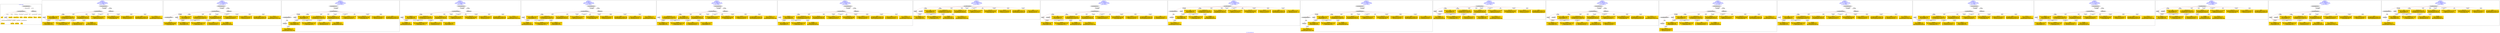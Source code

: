 digraph n0 {
fontcolor="blue"
remincross="true"
label="s27-s-the-huntington.json"
subgraph cluster_0 {
label="1-correct model"
n2[style="filled",color="white",fillcolor="lightgray",label="CulturalHeritageObject1"];
n3[shape="plaintext",style="filled",fillcolor="gold",label="date"];
n4[style="filled",color="white",fillcolor="lightgray",label="Person1"];
n5[shape="plaintext",style="filled",fillcolor="gold",label="description"];
n6[shape="plaintext",style="filled",fillcolor="gold",label="dimensions_inch"];
n7[shape="plaintext",style="filled",fillcolor="gold",label="medium"];
n8[shape="plaintext",style="filled",fillcolor="gold",label="credit_line"];
n9[shape="plaintext",style="filled",fillcolor="gold",label="Artwork_Title"];
n10[shape="plaintext",style="filled",fillcolor="gold",label="object_no"];
n11[shape="plaintext",style="filled",fillcolor="gold",label="nationality"];
n12[shape="plaintext",style="filled",fillcolor="gold",label="birth_date"];
n13[shape="plaintext",style="filled",fillcolor="gold",label="death_date"];
n14[shape="plaintext",style="filled",fillcolor="gold",label="name"];
n15[style="filled",color="white",fillcolor="lightgray",label="EuropeanaAggregation1"];
n16[style="filled",color="white",fillcolor="lightgray",label="WebResource1"];
n17[shape="plaintext",style="filled",fillcolor="gold",label="image_url"];
}
subgraph cluster_1 {
label="candidate 0\nlink coherence:1.0\nnode coherence:1.0\nconfidence:0.5349282464600386\nmapping score:0.6366427488200128\ncost:14.99965\n-precision:1.0-recall:1.0"
n19[style="filled",color="white",fillcolor="lightgray",label="CulturalHeritageObject1"];
n20[style="filled",color="white",fillcolor="lightgray",label="Person1"];
n21[style="filled",color="white",fillcolor="lightgray",label="EuropeanaAggregation1"];
n22[style="filled",color="white",fillcolor="lightgray",label="WebResource1"];
n23[shape="plaintext",style="filled",fillcolor="gold",label="death_date\n[CulturalHeritageObject,created,0.381]\n[Person,dateOfDeath,0.352]\n[Person,dateOfBirth,0.186]\n[CulturalHeritageObject,title,0.081]"];
n24[shape="plaintext",style="filled",fillcolor="gold",label="date\n[CulturalHeritageObject,created,0.491]\n[Person,dateOfDeath,0.195]\n[Person,dateOfBirth,0.157]\n[CulturalHeritageObject,title,0.157]"];
n25[shape="plaintext",style="filled",fillcolor="gold",label="dimensions_inch\n[CulturalHeritageObject,extent,0.563]\n[CulturalHeritageObject,accessionNumber,0.211]\n[CulturalHeritageObject,medium,0.118]\n[CulturalHeritageObject,description,0.108]"];
n26[shape="plaintext",style="filled",fillcolor="gold",label="nationality\n[Person,countryAssociatedWithThePerson,0.747]\n[CulturalHeritageObject,provenance,0.099]\n[Concept,prefLabel,0.092]\n[CulturalHeritageObject,title,0.062]"];
n27[shape="plaintext",style="filled",fillcolor="gold",label="description\n[CulturalHeritageObject,description,0.786]\n[Person,biographicalInformation,0.148]\n[CulturalHeritageObject,title,0.048]\n[CulturalHeritageObject,provenance,0.018]"];
n28[shape="plaintext",style="filled",fillcolor="gold",label="name\n[Person,nameOfThePerson,0.443]\n[CulturalHeritageObject,provenance,0.234]\n[Document,classLink,0.167]\n[CulturalHeritageObject,description,0.157]"];
n29[shape="plaintext",style="filled",fillcolor="gold",label="image_url\n[WebResource,classLink,0.573]\n[Document,classLink,0.274]\n[CulturalHeritageObject,medium,0.094]\n[CulturalHeritageObject,description,0.059]"];
n30[shape="plaintext",style="filled",fillcolor="gold",label="object_no\n[CulturalHeritageObject,accessionNumber,0.609]\n[CulturalHeritageObject,extent,0.389]\n[WebResource,classLink,0.001]\n[CulturalHeritageObject,description,0.001]"];
n31[shape="plaintext",style="filled",fillcolor="gold",label="Artwork_Title\n[CulturalHeritageObject,description,0.379]\n[CulturalHeritageObject,title,0.369]\n[Person,biographicalInformation,0.163]\n[Concept,prefLabel,0.089]"];
n32[shape="plaintext",style="filled",fillcolor="gold",label="credit_line\n[CulturalHeritageObject,provenance,0.356]\n[WebResource,classLink,0.281]\n[CulturalHeritageObject,description,0.188]\n[Document,classLink,0.175]"];
n33[shape="plaintext",style="filled",fillcolor="gold",label="birth_date\n[Person,dateOfBirth,0.374]\n[Person,dateOfDeath,0.325]\n[CulturalHeritageObject,created,0.25]\n[Person,biographicalInformation,0.05]"];
n34[shape="plaintext",style="filled",fillcolor="gold",label="medium\n[CulturalHeritageObject,medium,0.757]\n[CulturalHeritageObject,description,0.144]\n[CulturalHeritageObject,provenance,0.052]\n[Person,biographicalInformation,0.047]"];
}
subgraph cluster_2 {
label="candidate 1\nlink coherence:1.0\nnode coherence:1.0\nconfidence:0.5349282464600386\nmapping score:0.6227538599311239\ncost:15.99964\n-precision:0.88-recall:0.93"
n36[style="filled",color="white",fillcolor="lightgray",label="CulturalHeritageObject1"];
n37[style="filled",color="white",fillcolor="lightgray",label="CulturalHeritageObject2"];
n38[style="filled",color="white",fillcolor="lightgray",label="Person1"];
n39[style="filled",color="white",fillcolor="lightgray",label="EuropeanaAggregation1"];
n40[style="filled",color="white",fillcolor="lightgray",label="WebResource1"];
n41[shape="plaintext",style="filled",fillcolor="gold",label="death_date\n[CulturalHeritageObject,created,0.381]\n[Person,dateOfDeath,0.352]\n[Person,dateOfBirth,0.186]\n[CulturalHeritageObject,title,0.081]"];
n42[shape="plaintext",style="filled",fillcolor="gold",label="date\n[CulturalHeritageObject,created,0.491]\n[Person,dateOfDeath,0.195]\n[Person,dateOfBirth,0.157]\n[CulturalHeritageObject,title,0.157]"];
n43[shape="plaintext",style="filled",fillcolor="gold",label="dimensions_inch\n[CulturalHeritageObject,extent,0.563]\n[CulturalHeritageObject,accessionNumber,0.211]\n[CulturalHeritageObject,medium,0.118]\n[CulturalHeritageObject,description,0.108]"];
n44[shape="plaintext",style="filled",fillcolor="gold",label="nationality\n[Person,countryAssociatedWithThePerson,0.747]\n[CulturalHeritageObject,provenance,0.099]\n[Concept,prefLabel,0.092]\n[CulturalHeritageObject,title,0.062]"];
n45[shape="plaintext",style="filled",fillcolor="gold",label="description\n[CulturalHeritageObject,description,0.786]\n[Person,biographicalInformation,0.148]\n[CulturalHeritageObject,title,0.048]\n[CulturalHeritageObject,provenance,0.018]"];
n46[shape="plaintext",style="filled",fillcolor="gold",label="name\n[Person,nameOfThePerson,0.443]\n[CulturalHeritageObject,provenance,0.234]\n[Document,classLink,0.167]\n[CulturalHeritageObject,description,0.157]"];
n47[shape="plaintext",style="filled",fillcolor="gold",label="Artwork_Title\n[CulturalHeritageObject,description,0.379]\n[CulturalHeritageObject,title,0.369]\n[Person,biographicalInformation,0.163]\n[Concept,prefLabel,0.089]"];
n48[shape="plaintext",style="filled",fillcolor="gold",label="image_url\n[WebResource,classLink,0.573]\n[Document,classLink,0.274]\n[CulturalHeritageObject,medium,0.094]\n[CulturalHeritageObject,description,0.059]"];
n49[shape="plaintext",style="filled",fillcolor="gold",label="object_no\n[CulturalHeritageObject,accessionNumber,0.609]\n[CulturalHeritageObject,extent,0.389]\n[WebResource,classLink,0.001]\n[CulturalHeritageObject,description,0.001]"];
n50[shape="plaintext",style="filled",fillcolor="gold",label="credit_line\n[CulturalHeritageObject,provenance,0.356]\n[WebResource,classLink,0.281]\n[CulturalHeritageObject,description,0.188]\n[Document,classLink,0.175]"];
n51[shape="plaintext",style="filled",fillcolor="gold",label="birth_date\n[Person,dateOfBirth,0.374]\n[Person,dateOfDeath,0.325]\n[CulturalHeritageObject,created,0.25]\n[Person,biographicalInformation,0.05]"];
n52[shape="plaintext",style="filled",fillcolor="gold",label="medium\n[CulturalHeritageObject,medium,0.757]\n[CulturalHeritageObject,description,0.144]\n[CulturalHeritageObject,provenance,0.052]\n[Person,biographicalInformation,0.047]"];
}
subgraph cluster_3 {
label="candidate 10\nlink coherence:1.0\nnode coherence:1.0\nconfidence:0.5099955897675715\nmapping score:0.6283318632558572\ncost:15.99975\n-precision:0.81-recall:0.87"
n54[style="filled",color="white",fillcolor="lightgray",label="CulturalHeritageObject1"];
n55[style="filled",color="white",fillcolor="lightgray",label="CulturalHeritageObject2"];
n56[style="filled",color="white",fillcolor="lightgray",label="Person1"];
n57[style="filled",color="white",fillcolor="lightgray",label="Document2"];
n58[style="filled",color="white",fillcolor="lightgray",label="EuropeanaAggregation1"];
n59[shape="plaintext",style="filled",fillcolor="gold",label="death_date\n[CulturalHeritageObject,created,0.381]\n[Person,dateOfDeath,0.352]\n[Person,dateOfBirth,0.186]\n[CulturalHeritageObject,title,0.081]"];
n60[shape="plaintext",style="filled",fillcolor="gold",label="date\n[CulturalHeritageObject,created,0.491]\n[Person,dateOfDeath,0.195]\n[Person,dateOfBirth,0.157]\n[CulturalHeritageObject,title,0.157]"];
n61[shape="plaintext",style="filled",fillcolor="gold",label="dimensions_inch\n[CulturalHeritageObject,extent,0.563]\n[CulturalHeritageObject,accessionNumber,0.211]\n[CulturalHeritageObject,medium,0.118]\n[CulturalHeritageObject,description,0.108]"];
n62[shape="plaintext",style="filled",fillcolor="gold",label="nationality\n[Person,countryAssociatedWithThePerson,0.747]\n[CulturalHeritageObject,provenance,0.099]\n[Concept,prefLabel,0.092]\n[CulturalHeritageObject,title,0.062]"];
n63[shape="plaintext",style="filled",fillcolor="gold",label="image_url\n[WebResource,classLink,0.573]\n[Document,classLink,0.274]\n[CulturalHeritageObject,medium,0.094]\n[CulturalHeritageObject,description,0.059]"];
n64[shape="plaintext",style="filled",fillcolor="gold",label="description\n[CulturalHeritageObject,description,0.786]\n[Person,biographicalInformation,0.148]\n[CulturalHeritageObject,title,0.048]\n[CulturalHeritageObject,provenance,0.018]"];
n65[shape="plaintext",style="filled",fillcolor="gold",label="name\n[Person,nameOfThePerson,0.443]\n[CulturalHeritageObject,provenance,0.234]\n[Document,classLink,0.167]\n[CulturalHeritageObject,description,0.157]"];
n66[shape="plaintext",style="filled",fillcolor="gold",label="object_no\n[CulturalHeritageObject,accessionNumber,0.609]\n[CulturalHeritageObject,extent,0.389]\n[WebResource,classLink,0.001]\n[CulturalHeritageObject,description,0.001]"];
n67[shape="plaintext",style="filled",fillcolor="gold",label="Artwork_Title\n[CulturalHeritageObject,description,0.379]\n[CulturalHeritageObject,title,0.369]\n[Person,biographicalInformation,0.163]\n[Concept,prefLabel,0.089]"];
n68[shape="plaintext",style="filled",fillcolor="gold",label="credit_line\n[CulturalHeritageObject,provenance,0.356]\n[WebResource,classLink,0.281]\n[CulturalHeritageObject,description,0.188]\n[Document,classLink,0.175]"];
n69[shape="plaintext",style="filled",fillcolor="gold",label="birth_date\n[Person,dateOfBirth,0.374]\n[Person,dateOfDeath,0.325]\n[CulturalHeritageObject,created,0.25]\n[Person,biographicalInformation,0.05]"];
n70[shape="plaintext",style="filled",fillcolor="gold",label="medium\n[CulturalHeritageObject,medium,0.757]\n[CulturalHeritageObject,description,0.144]\n[CulturalHeritageObject,provenance,0.052]\n[Person,biographicalInformation,0.047]"];
}
subgraph cluster_4 {
label="candidate 11\nlink coherence:1.0\nnode coherence:1.0\nconfidence:0.5055142343493834\nmapping score:0.6268380781164611\ncost:14.99965\n-precision:0.8-recall:0.8"
n72[style="filled",color="white",fillcolor="lightgray",label="CulturalHeritageObject1"];
n73[style="filled",color="white",fillcolor="lightgray",label="Person1"];
n74[style="filled",color="white",fillcolor="lightgray",label="EuropeanaAggregation1"];
n75[style="filled",color="white",fillcolor="lightgray",label="WebResource1"];
n76[shape="plaintext",style="filled",fillcolor="gold",label="death_date\n[CulturalHeritageObject,created,0.381]\n[Person,dateOfDeath,0.352]\n[Person,dateOfBirth,0.186]\n[CulturalHeritageObject,title,0.081]"];
n77[shape="plaintext",style="filled",fillcolor="gold",label="dimensions_inch\n[CulturalHeritageObject,extent,0.563]\n[CulturalHeritageObject,accessionNumber,0.211]\n[CulturalHeritageObject,medium,0.118]\n[CulturalHeritageObject,description,0.108]"];
n78[shape="plaintext",style="filled",fillcolor="gold",label="birth_date\n[Person,dateOfBirth,0.374]\n[Person,dateOfDeath,0.325]\n[CulturalHeritageObject,created,0.25]\n[Person,biographicalInformation,0.05]"];
n79[shape="plaintext",style="filled",fillcolor="gold",label="nationality\n[Person,countryAssociatedWithThePerson,0.747]\n[CulturalHeritageObject,provenance,0.099]\n[Concept,prefLabel,0.092]\n[CulturalHeritageObject,title,0.062]"];
n80[shape="plaintext",style="filled",fillcolor="gold",label="description\n[CulturalHeritageObject,description,0.786]\n[Person,biographicalInformation,0.148]\n[CulturalHeritageObject,title,0.048]\n[CulturalHeritageObject,provenance,0.018]"];
n81[shape="plaintext",style="filled",fillcolor="gold",label="name\n[Person,nameOfThePerson,0.443]\n[CulturalHeritageObject,provenance,0.234]\n[Document,classLink,0.167]\n[CulturalHeritageObject,description,0.157]"];
n82[shape="plaintext",style="filled",fillcolor="gold",label="image_url\n[WebResource,classLink,0.573]\n[Document,classLink,0.274]\n[CulturalHeritageObject,medium,0.094]\n[CulturalHeritageObject,description,0.059]"];
n83[shape="plaintext",style="filled",fillcolor="gold",label="object_no\n[CulturalHeritageObject,accessionNumber,0.609]\n[CulturalHeritageObject,extent,0.389]\n[WebResource,classLink,0.001]\n[CulturalHeritageObject,description,0.001]"];
n84[shape="plaintext",style="filled",fillcolor="gold",label="Artwork_Title\n[CulturalHeritageObject,description,0.379]\n[CulturalHeritageObject,title,0.369]\n[Person,biographicalInformation,0.163]\n[Concept,prefLabel,0.089]"];
n85[shape="plaintext",style="filled",fillcolor="gold",label="credit_line\n[CulturalHeritageObject,provenance,0.356]\n[WebResource,classLink,0.281]\n[CulturalHeritageObject,description,0.188]\n[Document,classLink,0.175]"];
n86[shape="plaintext",style="filled",fillcolor="gold",label="date\n[CulturalHeritageObject,created,0.491]\n[Person,dateOfDeath,0.195]\n[Person,dateOfBirth,0.157]\n[CulturalHeritageObject,title,0.157]"];
n87[shape="plaintext",style="filled",fillcolor="gold",label="medium\n[CulturalHeritageObject,medium,0.757]\n[CulturalHeritageObject,description,0.144]\n[CulturalHeritageObject,provenance,0.052]\n[Person,biographicalInformation,0.047]"];
}
subgraph cluster_5 {
label="candidate 12\nlink coherence:1.0\nnode coherence:1.0\nconfidence:0.49962951360502816\nmapping score:0.6248765045350094\ncost:14.99965\n-precision:0.8-recall:0.8"
n89[style="filled",color="white",fillcolor="lightgray",label="CulturalHeritageObject1"];
n90[style="filled",color="white",fillcolor="lightgray",label="Person1"];
n91[style="filled",color="white",fillcolor="lightgray",label="EuropeanaAggregation1"];
n92[style="filled",color="white",fillcolor="lightgray",label="WebResource1"];
n93[shape="plaintext",style="filled",fillcolor="gold",label="date\n[CulturalHeritageObject,created,0.491]\n[Person,dateOfDeath,0.195]\n[Person,dateOfBirth,0.157]\n[CulturalHeritageObject,title,0.157]"];
n94[shape="plaintext",style="filled",fillcolor="gold",label="dimensions_inch\n[CulturalHeritageObject,extent,0.563]\n[CulturalHeritageObject,accessionNumber,0.211]\n[CulturalHeritageObject,medium,0.118]\n[CulturalHeritageObject,description,0.108]"];
n95[shape="plaintext",style="filled",fillcolor="gold",label="birth_date\n[Person,dateOfBirth,0.374]\n[Person,dateOfDeath,0.325]\n[CulturalHeritageObject,created,0.25]\n[Person,biographicalInformation,0.05]"];
n96[shape="plaintext",style="filled",fillcolor="gold",label="nationality\n[Person,countryAssociatedWithThePerson,0.747]\n[CulturalHeritageObject,provenance,0.099]\n[Concept,prefLabel,0.092]\n[CulturalHeritageObject,title,0.062]"];
n97[shape="plaintext",style="filled",fillcolor="gold",label="description\n[CulturalHeritageObject,description,0.786]\n[Person,biographicalInformation,0.148]\n[CulturalHeritageObject,title,0.048]\n[CulturalHeritageObject,provenance,0.018]"];
n98[shape="plaintext",style="filled",fillcolor="gold",label="image_url\n[WebResource,classLink,0.573]\n[Document,classLink,0.274]\n[CulturalHeritageObject,medium,0.094]\n[CulturalHeritageObject,description,0.059]"];
n99[shape="plaintext",style="filled",fillcolor="gold",label="object_no\n[CulturalHeritageObject,accessionNumber,0.609]\n[CulturalHeritageObject,extent,0.389]\n[WebResource,classLink,0.001]\n[CulturalHeritageObject,description,0.001]"];
n100[shape="plaintext",style="filled",fillcolor="gold",label="Artwork_Title\n[CulturalHeritageObject,description,0.379]\n[CulturalHeritageObject,title,0.369]\n[Person,biographicalInformation,0.163]\n[Concept,prefLabel,0.089]"];
n101[shape="plaintext",style="filled",fillcolor="gold",label="credit_line\n[CulturalHeritageObject,provenance,0.356]\n[WebResource,classLink,0.281]\n[CulturalHeritageObject,description,0.188]\n[Document,classLink,0.175]"];
n102[shape="plaintext",style="filled",fillcolor="gold",label="death_date\n[CulturalHeritageObject,created,0.381]\n[Person,dateOfDeath,0.352]\n[Person,dateOfBirth,0.186]\n[CulturalHeritageObject,title,0.081]"];
n103[shape="plaintext",style="filled",fillcolor="gold",label="medium\n[CulturalHeritageObject,medium,0.757]\n[CulturalHeritageObject,description,0.144]\n[CulturalHeritageObject,provenance,0.052]\n[Person,biographicalInformation,0.047]"];
n104[shape="plaintext",style="filled",fillcolor="gold",label="name\n[Person,nameOfThePerson,0.443]\n[CulturalHeritageObject,provenance,0.234]\n[Document,classLink,0.167]\n[CulturalHeritageObject,description,0.157]"];
}
subgraph cluster_6 {
label="candidate 13\nlink coherence:1.0\nnode coherence:1.0\nconfidence:0.49680957798117303\nmapping score:0.6239365259937243\ncost:14.99965\n-precision:0.87-recall:0.87"
n106[style="filled",color="white",fillcolor="lightgray",label="CulturalHeritageObject1"];
n107[style="filled",color="white",fillcolor="lightgray",label="Person1"];
n108[style="filled",color="white",fillcolor="lightgray",label="EuropeanaAggregation1"];
n109[style="filled",color="white",fillcolor="lightgray",label="WebResource1"];
n110[shape="plaintext",style="filled",fillcolor="gold",label="death_date\n[CulturalHeritageObject,created,0.381]\n[Person,dateOfDeath,0.352]\n[Person,dateOfBirth,0.186]\n[CulturalHeritageObject,title,0.081]"];
n111[shape="plaintext",style="filled",fillcolor="gold",label="dimensions_inch\n[CulturalHeritageObject,extent,0.563]\n[CulturalHeritageObject,accessionNumber,0.211]\n[CulturalHeritageObject,medium,0.118]\n[CulturalHeritageObject,description,0.108]"];
n112[shape="plaintext",style="filled",fillcolor="gold",label="birth_date\n[Person,dateOfBirth,0.374]\n[Person,dateOfDeath,0.325]\n[CulturalHeritageObject,created,0.25]\n[Person,biographicalInformation,0.05]"];
n113[shape="plaintext",style="filled",fillcolor="gold",label="nationality\n[Person,countryAssociatedWithThePerson,0.747]\n[CulturalHeritageObject,provenance,0.099]\n[Concept,prefLabel,0.092]\n[CulturalHeritageObject,title,0.062]"];
n114[shape="plaintext",style="filled",fillcolor="gold",label="description\n[CulturalHeritageObject,description,0.786]\n[Person,biographicalInformation,0.148]\n[CulturalHeritageObject,title,0.048]\n[CulturalHeritageObject,provenance,0.018]"];
n115[shape="plaintext",style="filled",fillcolor="gold",label="name\n[Person,nameOfThePerson,0.443]\n[CulturalHeritageObject,provenance,0.234]\n[Document,classLink,0.167]\n[CulturalHeritageObject,description,0.157]"];
n116[shape="plaintext",style="filled",fillcolor="gold",label="image_url\n[WebResource,classLink,0.573]\n[Document,classLink,0.274]\n[CulturalHeritageObject,medium,0.094]\n[CulturalHeritageObject,description,0.059]"];
n117[shape="plaintext",style="filled",fillcolor="gold",label="object_no\n[CulturalHeritageObject,accessionNumber,0.609]\n[CulturalHeritageObject,extent,0.389]\n[WebResource,classLink,0.001]\n[CulturalHeritageObject,description,0.001]"];
n118[shape="plaintext",style="filled",fillcolor="gold",label="Artwork_Title\n[CulturalHeritageObject,description,0.379]\n[CulturalHeritageObject,title,0.369]\n[Person,biographicalInformation,0.163]\n[Concept,prefLabel,0.089]"];
n119[shape="plaintext",style="filled",fillcolor="gold",label="credit_line\n[CulturalHeritageObject,provenance,0.356]\n[WebResource,classLink,0.281]\n[CulturalHeritageObject,description,0.188]\n[Document,classLink,0.175]"];
n120[shape="plaintext",style="filled",fillcolor="gold",label="date\n[CulturalHeritageObject,created,0.491]\n[Person,dateOfDeath,0.195]\n[Person,dateOfBirth,0.157]\n[CulturalHeritageObject,title,0.157]"];
n121[shape="plaintext",style="filled",fillcolor="gold",label="medium\n[CulturalHeritageObject,medium,0.757]\n[CulturalHeritageObject,description,0.144]\n[CulturalHeritageObject,provenance,0.052]\n[Person,biographicalInformation,0.047]"];
}
subgraph cluster_7 {
label="candidate 14\nlink coherence:1.0\nnode coherence:1.0\nconfidence:0.49529483439603084\nmapping score:0.6234316114653436\ncost:14.99965\n-precision:0.8-recall:0.8"
n123[style="filled",color="white",fillcolor="lightgray",label="CulturalHeritageObject1"];
n124[style="filled",color="white",fillcolor="lightgray",label="Person1"];
n125[style="filled",color="white",fillcolor="lightgray",label="EuropeanaAggregation1"];
n126[style="filled",color="white",fillcolor="lightgray",label="WebResource1"];
n127[shape="plaintext",style="filled",fillcolor="gold",label="death_date\n[CulturalHeritageObject,created,0.381]\n[Person,dateOfDeath,0.352]\n[Person,dateOfBirth,0.186]\n[CulturalHeritageObject,title,0.081]"];
n128[shape="plaintext",style="filled",fillcolor="gold",label="date\n[CulturalHeritageObject,created,0.491]\n[Person,dateOfDeath,0.195]\n[Person,dateOfBirth,0.157]\n[CulturalHeritageObject,title,0.157]"];
n129[shape="plaintext",style="filled",fillcolor="gold",label="dimensions_inch\n[CulturalHeritageObject,extent,0.563]\n[CulturalHeritageObject,accessionNumber,0.211]\n[CulturalHeritageObject,medium,0.118]\n[CulturalHeritageObject,description,0.108]"];
n130[shape="plaintext",style="filled",fillcolor="gold",label="nationality\n[Person,countryAssociatedWithThePerson,0.747]\n[CulturalHeritageObject,provenance,0.099]\n[Concept,prefLabel,0.092]\n[CulturalHeritageObject,title,0.062]"];
n131[shape="plaintext",style="filled",fillcolor="gold",label="description\n[CulturalHeritageObject,description,0.786]\n[Person,biographicalInformation,0.148]\n[CulturalHeritageObject,title,0.048]\n[CulturalHeritageObject,provenance,0.018]"];
n132[shape="plaintext",style="filled",fillcolor="gold",label="image_url\n[WebResource,classLink,0.573]\n[Document,classLink,0.274]\n[CulturalHeritageObject,medium,0.094]\n[CulturalHeritageObject,description,0.059]"];
n133[shape="plaintext",style="filled",fillcolor="gold",label="object_no\n[CulturalHeritageObject,accessionNumber,0.609]\n[CulturalHeritageObject,extent,0.389]\n[WebResource,classLink,0.001]\n[CulturalHeritageObject,description,0.001]"];
n134[shape="plaintext",style="filled",fillcolor="gold",label="Artwork_Title\n[CulturalHeritageObject,description,0.379]\n[CulturalHeritageObject,title,0.369]\n[Person,biographicalInformation,0.163]\n[Concept,prefLabel,0.089]"];
n135[shape="plaintext",style="filled",fillcolor="gold",label="credit_line\n[CulturalHeritageObject,provenance,0.356]\n[WebResource,classLink,0.281]\n[CulturalHeritageObject,description,0.188]\n[Document,classLink,0.175]"];
n136[shape="plaintext",style="filled",fillcolor="gold",label="birth_date\n[Person,dateOfBirth,0.374]\n[Person,dateOfDeath,0.325]\n[CulturalHeritageObject,created,0.25]\n[Person,biographicalInformation,0.05]"];
n137[shape="plaintext",style="filled",fillcolor="gold",label="medium\n[CulturalHeritageObject,medium,0.757]\n[CulturalHeritageObject,description,0.144]\n[CulturalHeritageObject,provenance,0.052]\n[Person,biographicalInformation,0.047]"];
n138[shape="plaintext",style="filled",fillcolor="gold",label="name\n[Person,nameOfThePerson,0.443]\n[CulturalHeritageObject,provenance,0.234]\n[Document,classLink,0.167]\n[CulturalHeritageObject,description,0.157]"];
}
subgraph cluster_8 {
label="candidate 15\nlink coherence:1.0\nnode coherence:1.0\nconfidence:0.49256966561889276\nmapping score:0.6225232218729643\ncost:13.99985\n-precision:0.79-recall:0.73"
n140[style="filled",color="white",fillcolor="lightgray",label="CulturalHeritageObject1"];
n141[style="filled",color="white",fillcolor="lightgray",label="Person1"];
n142[style="filled",color="white",fillcolor="lightgray",label="Document1"];
n143[shape="plaintext",style="filled",fillcolor="gold",label="death_date\n[CulturalHeritageObject,created,0.381]\n[Person,dateOfDeath,0.352]\n[Person,dateOfBirth,0.186]\n[CulturalHeritageObject,title,0.081]"];
n144[shape="plaintext",style="filled",fillcolor="gold",label="date\n[CulturalHeritageObject,created,0.491]\n[Person,dateOfDeath,0.195]\n[Person,dateOfBirth,0.157]\n[CulturalHeritageObject,title,0.157]"];
n145[shape="plaintext",style="filled",fillcolor="gold",label="dimensions_inch\n[CulturalHeritageObject,extent,0.563]\n[CulturalHeritageObject,accessionNumber,0.211]\n[CulturalHeritageObject,medium,0.118]\n[CulturalHeritageObject,description,0.108]"];
n146[shape="plaintext",style="filled",fillcolor="gold",label="nationality\n[Person,countryAssociatedWithThePerson,0.747]\n[CulturalHeritageObject,provenance,0.099]\n[Concept,prefLabel,0.092]\n[CulturalHeritageObject,title,0.062]"];
n147[shape="plaintext",style="filled",fillcolor="gold",label="description\n[CulturalHeritageObject,description,0.786]\n[Person,biographicalInformation,0.148]\n[CulturalHeritageObject,title,0.048]\n[CulturalHeritageObject,provenance,0.018]"];
n148[shape="plaintext",style="filled",fillcolor="gold",label="image_url\n[WebResource,classLink,0.573]\n[Document,classLink,0.274]\n[CulturalHeritageObject,medium,0.094]\n[CulturalHeritageObject,description,0.059]"];
n149[shape="plaintext",style="filled",fillcolor="gold",label="object_no\n[CulturalHeritageObject,accessionNumber,0.609]\n[CulturalHeritageObject,extent,0.389]\n[WebResource,classLink,0.001]\n[CulturalHeritageObject,description,0.001]"];
n150[shape="plaintext",style="filled",fillcolor="gold",label="Artwork_Title\n[CulturalHeritageObject,description,0.379]\n[CulturalHeritageObject,title,0.369]\n[Person,biographicalInformation,0.163]\n[Concept,prefLabel,0.089]"];
n151[shape="plaintext",style="filled",fillcolor="gold",label="credit_line\n[CulturalHeritageObject,provenance,0.356]\n[WebResource,classLink,0.281]\n[CulturalHeritageObject,description,0.188]\n[Document,classLink,0.175]"];
n152[shape="plaintext",style="filled",fillcolor="gold",label="birth_date\n[Person,dateOfBirth,0.374]\n[Person,dateOfDeath,0.325]\n[CulturalHeritageObject,created,0.25]\n[Person,biographicalInformation,0.05]"];
n153[shape="plaintext",style="filled",fillcolor="gold",label="medium\n[CulturalHeritageObject,medium,0.757]\n[CulturalHeritageObject,description,0.144]\n[CulturalHeritageObject,provenance,0.052]\n[Person,biographicalInformation,0.047]"];
n154[shape="plaintext",style="filled",fillcolor="gold",label="name\n[Person,nameOfThePerson,0.443]\n[CulturalHeritageObject,provenance,0.234]\n[Document,classLink,0.167]\n[CulturalHeritageObject,description,0.157]"];
}
subgraph cluster_9 {
label="candidate 16\nlink coherence:1.0\nnode coherence:1.0\nconfidence:0.49256966561889276\nmapping score:0.6225232218729643\ncost:14.99974\n-precision:0.8-recall:0.8"
n156[style="filled",color="white",fillcolor="lightgray",label="CulturalHeritageObject1"];
n157[style="filled",color="white",fillcolor="lightgray",label="Person1"];
n158[style="filled",color="white",fillcolor="lightgray",label="Document1"];
n159[style="filled",color="white",fillcolor="lightgray",label="EuropeanaAggregation1"];
n160[shape="plaintext",style="filled",fillcolor="gold",label="death_date\n[CulturalHeritageObject,created,0.381]\n[Person,dateOfDeath,0.352]\n[Person,dateOfBirth,0.186]\n[CulturalHeritageObject,title,0.081]"];
n161[shape="plaintext",style="filled",fillcolor="gold",label="date\n[CulturalHeritageObject,created,0.491]\n[Person,dateOfDeath,0.195]\n[Person,dateOfBirth,0.157]\n[CulturalHeritageObject,title,0.157]"];
n162[shape="plaintext",style="filled",fillcolor="gold",label="dimensions_inch\n[CulturalHeritageObject,extent,0.563]\n[CulturalHeritageObject,accessionNumber,0.211]\n[CulturalHeritageObject,medium,0.118]\n[CulturalHeritageObject,description,0.108]"];
n163[shape="plaintext",style="filled",fillcolor="gold",label="nationality\n[Person,countryAssociatedWithThePerson,0.747]\n[CulturalHeritageObject,provenance,0.099]\n[Concept,prefLabel,0.092]\n[CulturalHeritageObject,title,0.062]"];
n164[shape="plaintext",style="filled",fillcolor="gold",label="description\n[CulturalHeritageObject,description,0.786]\n[Person,biographicalInformation,0.148]\n[CulturalHeritageObject,title,0.048]\n[CulturalHeritageObject,provenance,0.018]"];
n165[shape="plaintext",style="filled",fillcolor="gold",label="image_url\n[WebResource,classLink,0.573]\n[Document,classLink,0.274]\n[CulturalHeritageObject,medium,0.094]\n[CulturalHeritageObject,description,0.059]"];
n166[shape="plaintext",style="filled",fillcolor="gold",label="object_no\n[CulturalHeritageObject,accessionNumber,0.609]\n[CulturalHeritageObject,extent,0.389]\n[WebResource,classLink,0.001]\n[CulturalHeritageObject,description,0.001]"];
n167[shape="plaintext",style="filled",fillcolor="gold",label="Artwork_Title\n[CulturalHeritageObject,description,0.379]\n[CulturalHeritageObject,title,0.369]\n[Person,biographicalInformation,0.163]\n[Concept,prefLabel,0.089]"];
n168[shape="plaintext",style="filled",fillcolor="gold",label="credit_line\n[CulturalHeritageObject,provenance,0.356]\n[WebResource,classLink,0.281]\n[CulturalHeritageObject,description,0.188]\n[Document,classLink,0.175]"];
n169[shape="plaintext",style="filled",fillcolor="gold",label="birth_date\n[Person,dateOfBirth,0.374]\n[Person,dateOfDeath,0.325]\n[CulturalHeritageObject,created,0.25]\n[Person,biographicalInformation,0.05]"];
n170[shape="plaintext",style="filled",fillcolor="gold",label="medium\n[CulturalHeritageObject,medium,0.757]\n[CulturalHeritageObject,description,0.144]\n[CulturalHeritageObject,provenance,0.052]\n[Person,biographicalInformation,0.047]"];
n171[shape="plaintext",style="filled",fillcolor="gold",label="name\n[Person,nameOfThePerson,0.443]\n[CulturalHeritageObject,provenance,0.234]\n[Document,classLink,0.167]\n[CulturalHeritageObject,description,0.157]"];
}
subgraph cluster_10 {
label="candidate 17\nlink coherence:1.0\nnode coherence:1.0\nconfidence:0.49256966561889276\nmapping score:0.6225232218729643\ncost:14.99986\n-precision:0.73-recall:0.73"
n173[style="filled",color="white",fillcolor="lightgray",label="CulturalHeritageObject1"];
n174[style="filled",color="white",fillcolor="lightgray",label="CulturalHeritageObject2"];
n175[style="filled",color="white",fillcolor="lightgray",label="Person1"];
n176[style="filled",color="white",fillcolor="lightgray",label="Document2"];
n177[shape="plaintext",style="filled",fillcolor="gold",label="death_date\n[CulturalHeritageObject,created,0.381]\n[Person,dateOfDeath,0.352]\n[Person,dateOfBirth,0.186]\n[CulturalHeritageObject,title,0.081]"];
n178[shape="plaintext",style="filled",fillcolor="gold",label="date\n[CulturalHeritageObject,created,0.491]\n[Person,dateOfDeath,0.195]\n[Person,dateOfBirth,0.157]\n[CulturalHeritageObject,title,0.157]"];
n179[shape="plaintext",style="filled",fillcolor="gold",label="dimensions_inch\n[CulturalHeritageObject,extent,0.563]\n[CulturalHeritageObject,accessionNumber,0.211]\n[CulturalHeritageObject,medium,0.118]\n[CulturalHeritageObject,description,0.108]"];
n180[shape="plaintext",style="filled",fillcolor="gold",label="nationality\n[Person,countryAssociatedWithThePerson,0.747]\n[CulturalHeritageObject,provenance,0.099]\n[Concept,prefLabel,0.092]\n[CulturalHeritageObject,title,0.062]"];
n181[shape="plaintext",style="filled",fillcolor="gold",label="image_url\n[WebResource,classLink,0.573]\n[Document,classLink,0.274]\n[CulturalHeritageObject,medium,0.094]\n[CulturalHeritageObject,description,0.059]"];
n182[shape="plaintext",style="filled",fillcolor="gold",label="description\n[CulturalHeritageObject,description,0.786]\n[Person,biographicalInformation,0.148]\n[CulturalHeritageObject,title,0.048]\n[CulturalHeritageObject,provenance,0.018]"];
n183[shape="plaintext",style="filled",fillcolor="gold",label="object_no\n[CulturalHeritageObject,accessionNumber,0.609]\n[CulturalHeritageObject,extent,0.389]\n[WebResource,classLink,0.001]\n[CulturalHeritageObject,description,0.001]"];
n184[shape="plaintext",style="filled",fillcolor="gold",label="Artwork_Title\n[CulturalHeritageObject,description,0.379]\n[CulturalHeritageObject,title,0.369]\n[Person,biographicalInformation,0.163]\n[Concept,prefLabel,0.089]"];
n185[shape="plaintext",style="filled",fillcolor="gold",label="credit_line\n[CulturalHeritageObject,provenance,0.356]\n[WebResource,classLink,0.281]\n[CulturalHeritageObject,description,0.188]\n[Document,classLink,0.175]"];
n186[shape="plaintext",style="filled",fillcolor="gold",label="birth_date\n[Person,dateOfBirth,0.374]\n[Person,dateOfDeath,0.325]\n[CulturalHeritageObject,created,0.25]\n[Person,biographicalInformation,0.05]"];
n187[shape="plaintext",style="filled",fillcolor="gold",label="medium\n[CulturalHeritageObject,medium,0.757]\n[CulturalHeritageObject,description,0.144]\n[CulturalHeritageObject,provenance,0.052]\n[Person,biographicalInformation,0.047]"];
n188[shape="plaintext",style="filled",fillcolor="gold",label="name\n[Person,nameOfThePerson,0.443]\n[CulturalHeritageObject,provenance,0.234]\n[Document,classLink,0.167]\n[CulturalHeritageObject,description,0.157]"];
}
subgraph cluster_11 {
label="candidate 18\nlink coherence:1.0\nnode coherence:1.0\nconfidence:0.49256966561889276\nmapping score:0.6225232218729643\ncost:15.99975\n-precision:0.75-recall:0.8"
n190[style="filled",color="white",fillcolor="lightgray",label="CulturalHeritageObject1"];
n191[style="filled",color="white",fillcolor="lightgray",label="CulturalHeritageObject2"];
n192[style="filled",color="white",fillcolor="lightgray",label="Person1"];
n193[style="filled",color="white",fillcolor="lightgray",label="Document2"];
n194[style="filled",color="white",fillcolor="lightgray",label="EuropeanaAggregation1"];
n195[shape="plaintext",style="filled",fillcolor="gold",label="death_date\n[CulturalHeritageObject,created,0.381]\n[Person,dateOfDeath,0.352]\n[Person,dateOfBirth,0.186]\n[CulturalHeritageObject,title,0.081]"];
n196[shape="plaintext",style="filled",fillcolor="gold",label="date\n[CulturalHeritageObject,created,0.491]\n[Person,dateOfDeath,0.195]\n[Person,dateOfBirth,0.157]\n[CulturalHeritageObject,title,0.157]"];
n197[shape="plaintext",style="filled",fillcolor="gold",label="dimensions_inch\n[CulturalHeritageObject,extent,0.563]\n[CulturalHeritageObject,accessionNumber,0.211]\n[CulturalHeritageObject,medium,0.118]\n[CulturalHeritageObject,description,0.108]"];
n198[shape="plaintext",style="filled",fillcolor="gold",label="nationality\n[Person,countryAssociatedWithThePerson,0.747]\n[CulturalHeritageObject,provenance,0.099]\n[Concept,prefLabel,0.092]\n[CulturalHeritageObject,title,0.062]"];
n199[shape="plaintext",style="filled",fillcolor="gold",label="image_url\n[WebResource,classLink,0.573]\n[Document,classLink,0.274]\n[CulturalHeritageObject,medium,0.094]\n[CulturalHeritageObject,description,0.059]"];
n200[shape="plaintext",style="filled",fillcolor="gold",label="description\n[CulturalHeritageObject,description,0.786]\n[Person,biographicalInformation,0.148]\n[CulturalHeritageObject,title,0.048]\n[CulturalHeritageObject,provenance,0.018]"];
n201[shape="plaintext",style="filled",fillcolor="gold",label="object_no\n[CulturalHeritageObject,accessionNumber,0.609]\n[CulturalHeritageObject,extent,0.389]\n[WebResource,classLink,0.001]\n[CulturalHeritageObject,description,0.001]"];
n202[shape="plaintext",style="filled",fillcolor="gold",label="Artwork_Title\n[CulturalHeritageObject,description,0.379]\n[CulturalHeritageObject,title,0.369]\n[Person,biographicalInformation,0.163]\n[Concept,prefLabel,0.089]"];
n203[shape="plaintext",style="filled",fillcolor="gold",label="credit_line\n[CulturalHeritageObject,provenance,0.356]\n[WebResource,classLink,0.281]\n[CulturalHeritageObject,description,0.188]\n[Document,classLink,0.175]"];
n204[shape="plaintext",style="filled",fillcolor="gold",label="birth_date\n[Person,dateOfBirth,0.374]\n[Person,dateOfDeath,0.325]\n[CulturalHeritageObject,created,0.25]\n[Person,biographicalInformation,0.05]"];
n205[shape="plaintext",style="filled",fillcolor="gold",label="medium\n[CulturalHeritageObject,medium,0.757]\n[CulturalHeritageObject,description,0.144]\n[CulturalHeritageObject,provenance,0.052]\n[Person,biographicalInformation,0.047]"];
n206[shape="plaintext",style="filled",fillcolor="gold",label="name\n[Person,nameOfThePerson,0.443]\n[CulturalHeritageObject,provenance,0.234]\n[Document,classLink,0.167]\n[CulturalHeritageObject,description,0.157]"];
}
subgraph cluster_12 {
label="candidate 19\nlink coherence:1.0\nnode coherence:1.0\nconfidence:0.49212278106123986\nmapping score:0.6223742603537467\ncost:13.99985\n-precision:0.71-recall:0.67"
n208[style="filled",color="white",fillcolor="lightgray",label="CulturalHeritageObject1"];
n209[style="filled",color="white",fillcolor="lightgray",label="Person1"];
n210[style="filled",color="white",fillcolor="lightgray",label="Document1"];
n211[shape="plaintext",style="filled",fillcolor="gold",label="date\n[CulturalHeritageObject,created,0.491]\n[Person,dateOfDeath,0.195]\n[Person,dateOfBirth,0.157]\n[CulturalHeritageObject,title,0.157]"];
n212[shape="plaintext",style="filled",fillcolor="gold",label="dimensions_inch\n[CulturalHeritageObject,extent,0.563]\n[CulturalHeritageObject,accessionNumber,0.211]\n[CulturalHeritageObject,medium,0.118]\n[CulturalHeritageObject,description,0.108]"];
n213[shape="plaintext",style="filled",fillcolor="gold",label="birth_date\n[Person,dateOfBirth,0.374]\n[Person,dateOfDeath,0.325]\n[CulturalHeritageObject,created,0.25]\n[Person,biographicalInformation,0.05]"];
n214[shape="plaintext",style="filled",fillcolor="gold",label="nationality\n[Person,countryAssociatedWithThePerson,0.747]\n[CulturalHeritageObject,provenance,0.099]\n[Concept,prefLabel,0.092]\n[CulturalHeritageObject,title,0.062]"];
n215[shape="plaintext",style="filled",fillcolor="gold",label="description\n[CulturalHeritageObject,description,0.786]\n[Person,biographicalInformation,0.148]\n[CulturalHeritageObject,title,0.048]\n[CulturalHeritageObject,provenance,0.018]"];
n216[shape="plaintext",style="filled",fillcolor="gold",label="name\n[Person,nameOfThePerson,0.443]\n[CulturalHeritageObject,provenance,0.234]\n[Document,classLink,0.167]\n[CulturalHeritageObject,description,0.157]"];
n217[shape="plaintext",style="filled",fillcolor="gold",label="image_url\n[WebResource,classLink,0.573]\n[Document,classLink,0.274]\n[CulturalHeritageObject,medium,0.094]\n[CulturalHeritageObject,description,0.059]"];
n218[shape="plaintext",style="filled",fillcolor="gold",label="object_no\n[CulturalHeritageObject,accessionNumber,0.609]\n[CulturalHeritageObject,extent,0.389]\n[WebResource,classLink,0.001]\n[CulturalHeritageObject,description,0.001]"];
n219[shape="plaintext",style="filled",fillcolor="gold",label="Artwork_Title\n[CulturalHeritageObject,description,0.379]\n[CulturalHeritageObject,title,0.369]\n[Person,biographicalInformation,0.163]\n[Concept,prefLabel,0.089]"];
n220[shape="plaintext",style="filled",fillcolor="gold",label="credit_line\n[CulturalHeritageObject,provenance,0.356]\n[WebResource,classLink,0.281]\n[CulturalHeritageObject,description,0.188]\n[Document,classLink,0.175]"];
n221[shape="plaintext",style="filled",fillcolor="gold",label="death_date\n[CulturalHeritageObject,created,0.381]\n[Person,dateOfDeath,0.352]\n[Person,dateOfBirth,0.186]\n[CulturalHeritageObject,title,0.081]"];
n222[shape="plaintext",style="filled",fillcolor="gold",label="medium\n[CulturalHeritageObject,medium,0.757]\n[CulturalHeritageObject,description,0.144]\n[CulturalHeritageObject,provenance,0.052]\n[Person,biographicalInformation,0.047]"];
}
subgraph cluster_13 {
label="candidate 2\nlink coherence:1.0\nnode coherence:1.0\nconfidence:0.5198812643373042\nmapping score:0.6177381992235459\ncost:15.99963\n-precision:0.88-recall:0.93"
n224[style="filled",color="white",fillcolor="lightgray",label="CulturalHeritageObject1"];
n225[style="filled",color="white",fillcolor="lightgray",label="Person1"];
n226[style="filled",color="white",fillcolor="lightgray",label="Document1"];
n227[style="filled",color="white",fillcolor="lightgray",label="EuropeanaAggregation1"];
n228[style="filled",color="white",fillcolor="lightgray",label="WebResource1"];
n229[shape="plaintext",style="filled",fillcolor="gold",label="death_date\n[CulturalHeritageObject,created,0.381]\n[Person,dateOfDeath,0.352]\n[Person,dateOfBirth,0.186]\n[CulturalHeritageObject,title,0.081]"];
n230[shape="plaintext",style="filled",fillcolor="gold",label="date\n[CulturalHeritageObject,created,0.491]\n[Person,dateOfDeath,0.195]\n[Person,dateOfBirth,0.157]\n[CulturalHeritageObject,title,0.157]"];
n231[shape="plaintext",style="filled",fillcolor="gold",label="dimensions_inch\n[CulturalHeritageObject,extent,0.563]\n[CulturalHeritageObject,accessionNumber,0.211]\n[CulturalHeritageObject,medium,0.118]\n[CulturalHeritageObject,description,0.108]"];
n232[shape="plaintext",style="filled",fillcolor="gold",label="nationality\n[Person,countryAssociatedWithThePerson,0.747]\n[CulturalHeritageObject,provenance,0.099]\n[Concept,prefLabel,0.092]\n[CulturalHeritageObject,title,0.062]"];
n233[shape="plaintext",style="filled",fillcolor="gold",label="description\n[CulturalHeritageObject,description,0.786]\n[Person,biographicalInformation,0.148]\n[CulturalHeritageObject,title,0.048]\n[CulturalHeritageObject,provenance,0.018]"];
n234[shape="plaintext",style="filled",fillcolor="gold",label="name\n[Person,nameOfThePerson,0.443]\n[CulturalHeritageObject,provenance,0.234]\n[Document,classLink,0.167]\n[CulturalHeritageObject,description,0.157]"];
n235[shape="plaintext",style="filled",fillcolor="gold",label="image_url\n[WebResource,classLink,0.573]\n[Document,classLink,0.274]\n[CulturalHeritageObject,medium,0.094]\n[CulturalHeritageObject,description,0.059]"];
n236[shape="plaintext",style="filled",fillcolor="gold",label="credit_line\n[CulturalHeritageObject,provenance,0.356]\n[WebResource,classLink,0.281]\n[CulturalHeritageObject,description,0.188]\n[Document,classLink,0.175]"];
n237[shape="plaintext",style="filled",fillcolor="gold",label="object_no\n[CulturalHeritageObject,accessionNumber,0.609]\n[CulturalHeritageObject,extent,0.389]\n[WebResource,classLink,0.001]\n[CulturalHeritageObject,description,0.001]"];
n238[shape="plaintext",style="filled",fillcolor="gold",label="Artwork_Title\n[CulturalHeritageObject,description,0.379]\n[CulturalHeritageObject,title,0.369]\n[Person,biographicalInformation,0.163]\n[Concept,prefLabel,0.089]"];
n239[shape="plaintext",style="filled",fillcolor="gold",label="birth_date\n[Person,dateOfBirth,0.374]\n[Person,dateOfDeath,0.325]\n[CulturalHeritageObject,created,0.25]\n[Person,biographicalInformation,0.05]"];
n240[shape="plaintext",style="filled",fillcolor="gold",label="medium\n[CulturalHeritageObject,medium,0.757]\n[CulturalHeritageObject,description,0.144]\n[CulturalHeritageObject,provenance,0.052]\n[Person,biographicalInformation,0.047]"];
}
subgraph cluster_14 {
label="candidate 3\nlink coherence:1.0\nnode coherence:1.0\nconfidence:0.5198812643373042\nmapping score:0.6177381992235459\ncost:16.99964\n-precision:0.82-recall:0.93"
n242[style="filled",color="white",fillcolor="lightgray",label="CulturalHeritageObject1"];
n243[style="filled",color="white",fillcolor="lightgray",label="CulturalHeritageObject2"];
n244[style="filled",color="white",fillcolor="lightgray",label="Person1"];
n245[style="filled",color="white",fillcolor="lightgray",label="Document2"];
n246[style="filled",color="white",fillcolor="lightgray",label="EuropeanaAggregation1"];
n247[style="filled",color="white",fillcolor="lightgray",label="WebResource1"];
n248[shape="plaintext",style="filled",fillcolor="gold",label="death_date\n[CulturalHeritageObject,created,0.381]\n[Person,dateOfDeath,0.352]\n[Person,dateOfBirth,0.186]\n[CulturalHeritageObject,title,0.081]"];
n249[shape="plaintext",style="filled",fillcolor="gold",label="date\n[CulturalHeritageObject,created,0.491]\n[Person,dateOfDeath,0.195]\n[Person,dateOfBirth,0.157]\n[CulturalHeritageObject,title,0.157]"];
n250[shape="plaintext",style="filled",fillcolor="gold",label="dimensions_inch\n[CulturalHeritageObject,extent,0.563]\n[CulturalHeritageObject,accessionNumber,0.211]\n[CulturalHeritageObject,medium,0.118]\n[CulturalHeritageObject,description,0.108]"];
n251[shape="plaintext",style="filled",fillcolor="gold",label="nationality\n[Person,countryAssociatedWithThePerson,0.747]\n[CulturalHeritageObject,provenance,0.099]\n[Concept,prefLabel,0.092]\n[CulturalHeritageObject,title,0.062]"];
n252[shape="plaintext",style="filled",fillcolor="gold",label="description\n[CulturalHeritageObject,description,0.786]\n[Person,biographicalInformation,0.148]\n[CulturalHeritageObject,title,0.048]\n[CulturalHeritageObject,provenance,0.018]"];
n253[shape="plaintext",style="filled",fillcolor="gold",label="credit_line\n[CulturalHeritageObject,provenance,0.356]\n[WebResource,classLink,0.281]\n[CulturalHeritageObject,description,0.188]\n[Document,classLink,0.175]"];
n254[shape="plaintext",style="filled",fillcolor="gold",label="name\n[Person,nameOfThePerson,0.443]\n[CulturalHeritageObject,provenance,0.234]\n[Document,classLink,0.167]\n[CulturalHeritageObject,description,0.157]"];
n255[shape="plaintext",style="filled",fillcolor="gold",label="image_url\n[WebResource,classLink,0.573]\n[Document,classLink,0.274]\n[CulturalHeritageObject,medium,0.094]\n[CulturalHeritageObject,description,0.059]"];
n256[shape="plaintext",style="filled",fillcolor="gold",label="object_no\n[CulturalHeritageObject,accessionNumber,0.609]\n[CulturalHeritageObject,extent,0.389]\n[WebResource,classLink,0.001]\n[CulturalHeritageObject,description,0.001]"];
n257[shape="plaintext",style="filled",fillcolor="gold",label="Artwork_Title\n[CulturalHeritageObject,description,0.379]\n[CulturalHeritageObject,title,0.369]\n[Person,biographicalInformation,0.163]\n[Concept,prefLabel,0.089]"];
n258[shape="plaintext",style="filled",fillcolor="gold",label="birth_date\n[Person,dateOfBirth,0.374]\n[Person,dateOfDeath,0.325]\n[CulturalHeritageObject,created,0.25]\n[Person,biographicalInformation,0.05]"];
n259[shape="plaintext",style="filled",fillcolor="gold",label="medium\n[CulturalHeritageObject,medium,0.757]\n[CulturalHeritageObject,description,0.144]\n[CulturalHeritageObject,provenance,0.052]\n[Person,biographicalInformation,0.047]"];
}
subgraph cluster_15 {
label="candidate 4\nlink coherence:1.0\nnode coherence:1.0\nconfidence:0.5175023223113598\nmapping score:0.6308341074371199\ncost:14.99965\n-precision:0.93-recall:0.93"
n261[style="filled",color="white",fillcolor="lightgray",label="CulturalHeritageObject1"];
n262[style="filled",color="white",fillcolor="lightgray",label="Person1"];
n263[style="filled",color="white",fillcolor="lightgray",label="EuropeanaAggregation1"];
n264[style="filled",color="white",fillcolor="lightgray",label="WebResource1"];
n265[shape="plaintext",style="filled",fillcolor="gold",label="death_date\n[CulturalHeritageObject,created,0.381]\n[Person,dateOfDeath,0.352]\n[Person,dateOfBirth,0.186]\n[CulturalHeritageObject,title,0.081]"];
n266[shape="plaintext",style="filled",fillcolor="gold",label="date\n[CulturalHeritageObject,created,0.491]\n[Person,dateOfDeath,0.195]\n[Person,dateOfBirth,0.157]\n[CulturalHeritageObject,title,0.157]"];
n267[shape="plaintext",style="filled",fillcolor="gold",label="dimensions_inch\n[CulturalHeritageObject,extent,0.563]\n[CulturalHeritageObject,accessionNumber,0.211]\n[CulturalHeritageObject,medium,0.118]\n[CulturalHeritageObject,description,0.108]"];
n268[shape="plaintext",style="filled",fillcolor="gold",label="nationality\n[Person,countryAssociatedWithThePerson,0.747]\n[CulturalHeritageObject,provenance,0.099]\n[Concept,prefLabel,0.092]\n[CulturalHeritageObject,title,0.062]"];
n269[shape="plaintext",style="filled",fillcolor="gold",label="description\n[CulturalHeritageObject,description,0.786]\n[Person,biographicalInformation,0.148]\n[CulturalHeritageObject,title,0.048]\n[CulturalHeritageObject,provenance,0.018]"];
n270[shape="plaintext",style="filled",fillcolor="gold",label="image_url\n[WebResource,classLink,0.573]\n[Document,classLink,0.274]\n[CulturalHeritageObject,medium,0.094]\n[CulturalHeritageObject,description,0.059]"];
n271[shape="plaintext",style="filled",fillcolor="gold",label="object_no\n[CulturalHeritageObject,accessionNumber,0.609]\n[CulturalHeritageObject,extent,0.389]\n[WebResource,classLink,0.001]\n[CulturalHeritageObject,description,0.001]"];
n272[shape="plaintext",style="filled",fillcolor="gold",label="Artwork_Title\n[CulturalHeritageObject,description,0.379]\n[CulturalHeritageObject,title,0.369]\n[Person,biographicalInformation,0.163]\n[Concept,prefLabel,0.089]"];
n273[shape="plaintext",style="filled",fillcolor="gold",label="credit_line\n[CulturalHeritageObject,provenance,0.356]\n[WebResource,classLink,0.281]\n[CulturalHeritageObject,description,0.188]\n[Document,classLink,0.175]"];
n274[shape="plaintext",style="filled",fillcolor="gold",label="birth_date\n[Person,dateOfBirth,0.374]\n[Person,dateOfDeath,0.325]\n[CulturalHeritageObject,created,0.25]\n[Person,biographicalInformation,0.05]"];
n275[shape="plaintext",style="filled",fillcolor="gold",label="medium\n[CulturalHeritageObject,medium,0.757]\n[CulturalHeritageObject,description,0.144]\n[CulturalHeritageObject,provenance,0.052]\n[Person,biographicalInformation,0.047]"];
n276[shape="plaintext",style="filled",fillcolor="gold",label="name\n[Person,nameOfThePerson,0.443]\n[CulturalHeritageObject,provenance,0.234]\n[Document,classLink,0.167]\n[CulturalHeritageObject,description,0.157]"];
}
subgraph cluster_16 {
label="candidate 5\nlink coherence:1.0\nnode coherence:1.0\nconfidence:0.5170554377537069\nmapping score:0.6306851459179023\ncost:14.99965\n-precision:0.87-recall:0.87"
n278[style="filled",color="white",fillcolor="lightgray",label="CulturalHeritageObject1"];
n279[style="filled",color="white",fillcolor="lightgray",label="Person1"];
n280[style="filled",color="white",fillcolor="lightgray",label="EuropeanaAggregation1"];
n281[style="filled",color="white",fillcolor="lightgray",label="WebResource1"];
n282[shape="plaintext",style="filled",fillcolor="gold",label="date\n[CulturalHeritageObject,created,0.491]\n[Person,dateOfDeath,0.195]\n[Person,dateOfBirth,0.157]\n[CulturalHeritageObject,title,0.157]"];
n283[shape="plaintext",style="filled",fillcolor="gold",label="dimensions_inch\n[CulturalHeritageObject,extent,0.563]\n[CulturalHeritageObject,accessionNumber,0.211]\n[CulturalHeritageObject,medium,0.118]\n[CulturalHeritageObject,description,0.108]"];
n284[shape="plaintext",style="filled",fillcolor="gold",label="birth_date\n[Person,dateOfBirth,0.374]\n[Person,dateOfDeath,0.325]\n[CulturalHeritageObject,created,0.25]\n[Person,biographicalInformation,0.05]"];
n285[shape="plaintext",style="filled",fillcolor="gold",label="nationality\n[Person,countryAssociatedWithThePerson,0.747]\n[CulturalHeritageObject,provenance,0.099]\n[Concept,prefLabel,0.092]\n[CulturalHeritageObject,title,0.062]"];
n286[shape="plaintext",style="filled",fillcolor="gold",label="description\n[CulturalHeritageObject,description,0.786]\n[Person,biographicalInformation,0.148]\n[CulturalHeritageObject,title,0.048]\n[CulturalHeritageObject,provenance,0.018]"];
n287[shape="plaintext",style="filled",fillcolor="gold",label="name\n[Person,nameOfThePerson,0.443]\n[CulturalHeritageObject,provenance,0.234]\n[Document,classLink,0.167]\n[CulturalHeritageObject,description,0.157]"];
n288[shape="plaintext",style="filled",fillcolor="gold",label="image_url\n[WebResource,classLink,0.573]\n[Document,classLink,0.274]\n[CulturalHeritageObject,medium,0.094]\n[CulturalHeritageObject,description,0.059]"];
n289[shape="plaintext",style="filled",fillcolor="gold",label="object_no\n[CulturalHeritageObject,accessionNumber,0.609]\n[CulturalHeritageObject,extent,0.389]\n[WebResource,classLink,0.001]\n[CulturalHeritageObject,description,0.001]"];
n290[shape="plaintext",style="filled",fillcolor="gold",label="Artwork_Title\n[CulturalHeritageObject,description,0.379]\n[CulturalHeritageObject,title,0.369]\n[Person,biographicalInformation,0.163]\n[Concept,prefLabel,0.089]"];
n291[shape="plaintext",style="filled",fillcolor="gold",label="credit_line\n[CulturalHeritageObject,provenance,0.356]\n[WebResource,classLink,0.281]\n[CulturalHeritageObject,description,0.188]\n[Document,classLink,0.175]"];
n292[shape="plaintext",style="filled",fillcolor="gold",label="death_date\n[CulturalHeritageObject,created,0.381]\n[Person,dateOfDeath,0.352]\n[Person,dateOfBirth,0.186]\n[CulturalHeritageObject,title,0.081]"];
n293[shape="plaintext",style="filled",fillcolor="gold",label="medium\n[CulturalHeritageObject,medium,0.757]\n[CulturalHeritageObject,description,0.144]\n[CulturalHeritageObject,provenance,0.052]\n[Person,biographicalInformation,0.047]"];
}
subgraph cluster_17 {
label="candidate 6\nlink coherence:1.0\nnode coherence:1.0\nconfidence:0.5127207585447096\nmapping score:0.6292402528482365\ncost:14.99965\n-precision:0.87-recall:0.87"
n295[style="filled",color="white",fillcolor="lightgray",label="CulturalHeritageObject1"];
n296[style="filled",color="white",fillcolor="lightgray",label="Person1"];
n297[style="filled",color="white",fillcolor="lightgray",label="EuropeanaAggregation1"];
n298[style="filled",color="white",fillcolor="lightgray",label="WebResource1"];
n299[shape="plaintext",style="filled",fillcolor="gold",label="death_date\n[CulturalHeritageObject,created,0.381]\n[Person,dateOfDeath,0.352]\n[Person,dateOfBirth,0.186]\n[CulturalHeritageObject,title,0.081]"];
n300[shape="plaintext",style="filled",fillcolor="gold",label="date\n[CulturalHeritageObject,created,0.491]\n[Person,dateOfDeath,0.195]\n[Person,dateOfBirth,0.157]\n[CulturalHeritageObject,title,0.157]"];
n301[shape="plaintext",style="filled",fillcolor="gold",label="dimensions_inch\n[CulturalHeritageObject,extent,0.563]\n[CulturalHeritageObject,accessionNumber,0.211]\n[CulturalHeritageObject,medium,0.118]\n[CulturalHeritageObject,description,0.108]"];
n302[shape="plaintext",style="filled",fillcolor="gold",label="nationality\n[Person,countryAssociatedWithThePerson,0.747]\n[CulturalHeritageObject,provenance,0.099]\n[Concept,prefLabel,0.092]\n[CulturalHeritageObject,title,0.062]"];
n303[shape="plaintext",style="filled",fillcolor="gold",label="description\n[CulturalHeritageObject,description,0.786]\n[Person,biographicalInformation,0.148]\n[CulturalHeritageObject,title,0.048]\n[CulturalHeritageObject,provenance,0.018]"];
n304[shape="plaintext",style="filled",fillcolor="gold",label="name\n[Person,nameOfThePerson,0.443]\n[CulturalHeritageObject,provenance,0.234]\n[Document,classLink,0.167]\n[CulturalHeritageObject,description,0.157]"];
n305[shape="plaintext",style="filled",fillcolor="gold",label="image_url\n[WebResource,classLink,0.573]\n[Document,classLink,0.274]\n[CulturalHeritageObject,medium,0.094]\n[CulturalHeritageObject,description,0.059]"];
n306[shape="plaintext",style="filled",fillcolor="gold",label="object_no\n[CulturalHeritageObject,accessionNumber,0.609]\n[CulturalHeritageObject,extent,0.389]\n[WebResource,classLink,0.001]\n[CulturalHeritageObject,description,0.001]"];
n307[shape="plaintext",style="filled",fillcolor="gold",label="Artwork_Title\n[CulturalHeritageObject,description,0.379]\n[CulturalHeritageObject,title,0.369]\n[Person,biographicalInformation,0.163]\n[Concept,prefLabel,0.089]"];
n308[shape="plaintext",style="filled",fillcolor="gold",label="credit_line\n[CulturalHeritageObject,provenance,0.356]\n[WebResource,classLink,0.281]\n[CulturalHeritageObject,description,0.188]\n[Document,classLink,0.175]"];
n309[shape="plaintext",style="filled",fillcolor="gold",label="birth_date\n[Person,dateOfBirth,0.374]\n[Person,dateOfDeath,0.325]\n[CulturalHeritageObject,created,0.25]\n[Person,biographicalInformation,0.05]"];
n310[shape="plaintext",style="filled",fillcolor="gold",label="medium\n[CulturalHeritageObject,medium,0.757]\n[CulturalHeritageObject,description,0.144]\n[CulturalHeritageObject,provenance,0.052]\n[Person,biographicalInformation,0.047]"];
}
subgraph cluster_18 {
label="candidate 7\nlink coherence:1.0\nnode coherence:1.0\nconfidence:0.5099955897675715\nmapping score:0.6283318632558572\ncost:13.99985\n-precision:0.86-recall:0.8"
n312[style="filled",color="white",fillcolor="lightgray",label="CulturalHeritageObject1"];
n313[style="filled",color="white",fillcolor="lightgray",label="Person1"];
n314[style="filled",color="white",fillcolor="lightgray",label="Document1"];
n315[shape="plaintext",style="filled",fillcolor="gold",label="death_date\n[CulturalHeritageObject,created,0.381]\n[Person,dateOfDeath,0.352]\n[Person,dateOfBirth,0.186]\n[CulturalHeritageObject,title,0.081]"];
n316[shape="plaintext",style="filled",fillcolor="gold",label="date\n[CulturalHeritageObject,created,0.491]\n[Person,dateOfDeath,0.195]\n[Person,dateOfBirth,0.157]\n[CulturalHeritageObject,title,0.157]"];
n317[shape="plaintext",style="filled",fillcolor="gold",label="dimensions_inch\n[CulturalHeritageObject,extent,0.563]\n[CulturalHeritageObject,accessionNumber,0.211]\n[CulturalHeritageObject,medium,0.118]\n[CulturalHeritageObject,description,0.108]"];
n318[shape="plaintext",style="filled",fillcolor="gold",label="nationality\n[Person,countryAssociatedWithThePerson,0.747]\n[CulturalHeritageObject,provenance,0.099]\n[Concept,prefLabel,0.092]\n[CulturalHeritageObject,title,0.062]"];
n319[shape="plaintext",style="filled",fillcolor="gold",label="description\n[CulturalHeritageObject,description,0.786]\n[Person,biographicalInformation,0.148]\n[CulturalHeritageObject,title,0.048]\n[CulturalHeritageObject,provenance,0.018]"];
n320[shape="plaintext",style="filled",fillcolor="gold",label="name\n[Person,nameOfThePerson,0.443]\n[CulturalHeritageObject,provenance,0.234]\n[Document,classLink,0.167]\n[CulturalHeritageObject,description,0.157]"];
n321[shape="plaintext",style="filled",fillcolor="gold",label="image_url\n[WebResource,classLink,0.573]\n[Document,classLink,0.274]\n[CulturalHeritageObject,medium,0.094]\n[CulturalHeritageObject,description,0.059]"];
n322[shape="plaintext",style="filled",fillcolor="gold",label="object_no\n[CulturalHeritageObject,accessionNumber,0.609]\n[CulturalHeritageObject,extent,0.389]\n[WebResource,classLink,0.001]\n[CulturalHeritageObject,description,0.001]"];
n323[shape="plaintext",style="filled",fillcolor="gold",label="Artwork_Title\n[CulturalHeritageObject,description,0.379]\n[CulturalHeritageObject,title,0.369]\n[Person,biographicalInformation,0.163]\n[Concept,prefLabel,0.089]"];
n324[shape="plaintext",style="filled",fillcolor="gold",label="credit_line\n[CulturalHeritageObject,provenance,0.356]\n[WebResource,classLink,0.281]\n[CulturalHeritageObject,description,0.188]\n[Document,classLink,0.175]"];
n325[shape="plaintext",style="filled",fillcolor="gold",label="birth_date\n[Person,dateOfBirth,0.374]\n[Person,dateOfDeath,0.325]\n[CulturalHeritageObject,created,0.25]\n[Person,biographicalInformation,0.05]"];
n326[shape="plaintext",style="filled",fillcolor="gold",label="medium\n[CulturalHeritageObject,medium,0.757]\n[CulturalHeritageObject,description,0.144]\n[CulturalHeritageObject,provenance,0.052]\n[Person,biographicalInformation,0.047]"];
}
subgraph cluster_19 {
label="candidate 8\nlink coherence:1.0\nnode coherence:1.0\nconfidence:0.5099955897675715\nmapping score:0.6283318632558572\ncost:14.99974\n-precision:0.87-recall:0.87"
n328[style="filled",color="white",fillcolor="lightgray",label="CulturalHeritageObject1"];
n329[style="filled",color="white",fillcolor="lightgray",label="Person1"];
n330[style="filled",color="white",fillcolor="lightgray",label="Document1"];
n331[style="filled",color="white",fillcolor="lightgray",label="EuropeanaAggregation1"];
n332[shape="plaintext",style="filled",fillcolor="gold",label="death_date\n[CulturalHeritageObject,created,0.381]\n[Person,dateOfDeath,0.352]\n[Person,dateOfBirth,0.186]\n[CulturalHeritageObject,title,0.081]"];
n333[shape="plaintext",style="filled",fillcolor="gold",label="date\n[CulturalHeritageObject,created,0.491]\n[Person,dateOfDeath,0.195]\n[Person,dateOfBirth,0.157]\n[CulturalHeritageObject,title,0.157]"];
n334[shape="plaintext",style="filled",fillcolor="gold",label="dimensions_inch\n[CulturalHeritageObject,extent,0.563]\n[CulturalHeritageObject,accessionNumber,0.211]\n[CulturalHeritageObject,medium,0.118]\n[CulturalHeritageObject,description,0.108]"];
n335[shape="plaintext",style="filled",fillcolor="gold",label="nationality\n[Person,countryAssociatedWithThePerson,0.747]\n[CulturalHeritageObject,provenance,0.099]\n[Concept,prefLabel,0.092]\n[CulturalHeritageObject,title,0.062]"];
n336[shape="plaintext",style="filled",fillcolor="gold",label="description\n[CulturalHeritageObject,description,0.786]\n[Person,biographicalInformation,0.148]\n[CulturalHeritageObject,title,0.048]\n[CulturalHeritageObject,provenance,0.018]"];
n337[shape="plaintext",style="filled",fillcolor="gold",label="name\n[Person,nameOfThePerson,0.443]\n[CulturalHeritageObject,provenance,0.234]\n[Document,classLink,0.167]\n[CulturalHeritageObject,description,0.157]"];
n338[shape="plaintext",style="filled",fillcolor="gold",label="image_url\n[WebResource,classLink,0.573]\n[Document,classLink,0.274]\n[CulturalHeritageObject,medium,0.094]\n[CulturalHeritageObject,description,0.059]"];
n339[shape="plaintext",style="filled",fillcolor="gold",label="object_no\n[CulturalHeritageObject,accessionNumber,0.609]\n[CulturalHeritageObject,extent,0.389]\n[WebResource,classLink,0.001]\n[CulturalHeritageObject,description,0.001]"];
n340[shape="plaintext",style="filled",fillcolor="gold",label="Artwork_Title\n[CulturalHeritageObject,description,0.379]\n[CulturalHeritageObject,title,0.369]\n[Person,biographicalInformation,0.163]\n[Concept,prefLabel,0.089]"];
n341[shape="plaintext",style="filled",fillcolor="gold",label="credit_line\n[CulturalHeritageObject,provenance,0.356]\n[WebResource,classLink,0.281]\n[CulturalHeritageObject,description,0.188]\n[Document,classLink,0.175]"];
n342[shape="plaintext",style="filled",fillcolor="gold",label="birth_date\n[Person,dateOfBirth,0.374]\n[Person,dateOfDeath,0.325]\n[CulturalHeritageObject,created,0.25]\n[Person,biographicalInformation,0.05]"];
n343[shape="plaintext",style="filled",fillcolor="gold",label="medium\n[CulturalHeritageObject,medium,0.757]\n[CulturalHeritageObject,description,0.144]\n[CulturalHeritageObject,provenance,0.052]\n[Person,biographicalInformation,0.047]"];
}
subgraph cluster_20 {
label="candidate 9\nlink coherence:1.0\nnode coherence:1.0\nconfidence:0.5099955897675715\nmapping score:0.6283318632558572\ncost:14.99986\n-precision:0.8-recall:0.8"
n345[style="filled",color="white",fillcolor="lightgray",label="CulturalHeritageObject1"];
n346[style="filled",color="white",fillcolor="lightgray",label="CulturalHeritageObject2"];
n347[style="filled",color="white",fillcolor="lightgray",label="Person1"];
n348[style="filled",color="white",fillcolor="lightgray",label="Document2"];
n349[shape="plaintext",style="filled",fillcolor="gold",label="death_date\n[CulturalHeritageObject,created,0.381]\n[Person,dateOfDeath,0.352]\n[Person,dateOfBirth,0.186]\n[CulturalHeritageObject,title,0.081]"];
n350[shape="plaintext",style="filled",fillcolor="gold",label="date\n[CulturalHeritageObject,created,0.491]\n[Person,dateOfDeath,0.195]\n[Person,dateOfBirth,0.157]\n[CulturalHeritageObject,title,0.157]"];
n351[shape="plaintext",style="filled",fillcolor="gold",label="dimensions_inch\n[CulturalHeritageObject,extent,0.563]\n[CulturalHeritageObject,accessionNumber,0.211]\n[CulturalHeritageObject,medium,0.118]\n[CulturalHeritageObject,description,0.108]"];
n352[shape="plaintext",style="filled",fillcolor="gold",label="nationality\n[Person,countryAssociatedWithThePerson,0.747]\n[CulturalHeritageObject,provenance,0.099]\n[Concept,prefLabel,0.092]\n[CulturalHeritageObject,title,0.062]"];
n353[shape="plaintext",style="filled",fillcolor="gold",label="image_url\n[WebResource,classLink,0.573]\n[Document,classLink,0.274]\n[CulturalHeritageObject,medium,0.094]\n[CulturalHeritageObject,description,0.059]"];
n354[shape="plaintext",style="filled",fillcolor="gold",label="description\n[CulturalHeritageObject,description,0.786]\n[Person,biographicalInformation,0.148]\n[CulturalHeritageObject,title,0.048]\n[CulturalHeritageObject,provenance,0.018]"];
n355[shape="plaintext",style="filled",fillcolor="gold",label="name\n[Person,nameOfThePerson,0.443]\n[CulturalHeritageObject,provenance,0.234]\n[Document,classLink,0.167]\n[CulturalHeritageObject,description,0.157]"];
n356[shape="plaintext",style="filled",fillcolor="gold",label="object_no\n[CulturalHeritageObject,accessionNumber,0.609]\n[CulturalHeritageObject,extent,0.389]\n[WebResource,classLink,0.001]\n[CulturalHeritageObject,description,0.001]"];
n357[shape="plaintext",style="filled",fillcolor="gold",label="Artwork_Title\n[CulturalHeritageObject,description,0.379]\n[CulturalHeritageObject,title,0.369]\n[Person,biographicalInformation,0.163]\n[Concept,prefLabel,0.089]"];
n358[shape="plaintext",style="filled",fillcolor="gold",label="credit_line\n[CulturalHeritageObject,provenance,0.356]\n[WebResource,classLink,0.281]\n[CulturalHeritageObject,description,0.188]\n[Document,classLink,0.175]"];
n359[shape="plaintext",style="filled",fillcolor="gold",label="birth_date\n[Person,dateOfBirth,0.374]\n[Person,dateOfDeath,0.325]\n[CulturalHeritageObject,created,0.25]\n[Person,biographicalInformation,0.05]"];
n360[shape="plaintext",style="filled",fillcolor="gold",label="medium\n[CulturalHeritageObject,medium,0.757]\n[CulturalHeritageObject,description,0.144]\n[CulturalHeritageObject,provenance,0.052]\n[Person,biographicalInformation,0.047]"];
}
n2 -> n3[color="brown",fontcolor="black",label="created"]
n2 -> n4[color="brown",fontcolor="black",label="creator"]
n2 -> n5[color="brown",fontcolor="black",label="description"]
n2 -> n6[color="brown",fontcolor="black",label="extent"]
n2 -> n7[color="brown",fontcolor="black",label="medium"]
n2 -> n8[color="brown",fontcolor="black",label="provenance"]
n2 -> n9[color="brown",fontcolor="black",label="title"]
n2 -> n10[color="brown",fontcolor="black",label="accessionNumber"]
n4 -> n11[color="brown",fontcolor="black",label="countryAssociatedWithThePerson"]
n4 -> n12[color="brown",fontcolor="black",label="dateOfBirth"]
n4 -> n13[color="brown",fontcolor="black",label="dateOfDeath"]
n4 -> n14[color="brown",fontcolor="black",label="nameOfThePerson"]
n15 -> n2[color="brown",fontcolor="black",label="aggregatedCHO"]
n15 -> n16[color="brown",fontcolor="black",label="hasView"]
n16 -> n17[color="brown",fontcolor="black",label="classLink"]
n19 -> n20[color="brown",fontcolor="black",label="creator\nw=0.99987"]
n21 -> n19[color="brown",fontcolor="black",label="aggregatedCHO\nw=0.99989"]
n21 -> n22[color="brown",fontcolor="black",label="hasView\nw=0.99989"]
n20 -> n23[color="brown",fontcolor="black",label="dateOfDeath\nw=1.0"]
n19 -> n24[color="brown",fontcolor="black",label="created\nw=1.0"]
n19 -> n25[color="brown",fontcolor="black",label="extent\nw=1.0"]
n20 -> n26[color="brown",fontcolor="black",label="countryAssociatedWithThePerson\nw=1.0"]
n19 -> n27[color="brown",fontcolor="black",label="description\nw=1.0"]
n20 -> n28[color="brown",fontcolor="black",label="nameOfThePerson\nw=1.0"]
n22 -> n29[color="brown",fontcolor="black",label="classLink\nw=1.0"]
n19 -> n30[color="brown",fontcolor="black",label="accessionNumber\nw=1.0"]
n19 -> n31[color="brown",fontcolor="black",label="title\nw=1.0"]
n19 -> n32[color="brown",fontcolor="black",label="provenance\nw=1.0"]
n20 -> n33[color="brown",fontcolor="black",label="dateOfBirth\nw=1.0"]
n19 -> n34[color="brown",fontcolor="black",label="medium\nw=1.0"]
n36 -> n37[color="brown",fontcolor="black",label="isRelatedTo\nw=0.99999"]
n36 -> n38[color="brown",fontcolor="black",label="creator\nw=0.99987"]
n39 -> n36[color="brown",fontcolor="black",label="aggregatedCHO\nw=0.99989"]
n39 -> n40[color="brown",fontcolor="black",label="hasView\nw=0.99989"]
n38 -> n41[color="brown",fontcolor="black",label="dateOfDeath\nw=1.0"]
n36 -> n42[color="brown",fontcolor="black",label="created\nw=1.0"]
n36 -> n43[color="brown",fontcolor="black",label="extent\nw=1.0"]
n38 -> n44[color="brown",fontcolor="black",label="countryAssociatedWithThePerson\nw=1.0"]
n36 -> n45[color="brown",fontcolor="black",label="description\nw=1.0"]
n38 -> n46[color="brown",fontcolor="black",label="nameOfThePerson\nw=1.0"]
n37 -> n47[color="brown",fontcolor="black",label="title\nw=1.0"]
n40 -> n48[color="brown",fontcolor="black",label="classLink\nw=1.0"]
n36 -> n49[color="brown",fontcolor="black",label="accessionNumber\nw=1.0"]
n36 -> n50[color="brown",fontcolor="black",label="provenance\nw=1.0"]
n38 -> n51[color="brown",fontcolor="black",label="dateOfBirth\nw=1.0"]
n36 -> n52[color="brown",fontcolor="black",label="medium\nw=1.0"]
n54 -> n55[color="brown",fontcolor="black",label="isRelatedTo\nw=0.99999"]
n54 -> n56[color="brown",fontcolor="black",label="creator\nw=0.99987"]
n55 -> n57[color="brown",fontcolor="black",label="page\nw=1.0"]
n58 -> n54[color="brown",fontcolor="black",label="aggregatedCHO\nw=0.99989"]
n56 -> n59[color="brown",fontcolor="black",label="dateOfDeath\nw=1.0"]
n54 -> n60[color="brown",fontcolor="black",label="created\nw=1.0"]
n54 -> n61[color="brown",fontcolor="black",label="extent\nw=1.0"]
n56 -> n62[color="brown",fontcolor="black",label="countryAssociatedWithThePerson\nw=1.0"]
n57 -> n63[color="brown",fontcolor="black",label="classLink\nw=1.0"]
n54 -> n64[color="brown",fontcolor="black",label="description\nw=1.0"]
n56 -> n65[color="brown",fontcolor="black",label="nameOfThePerson\nw=1.0"]
n54 -> n66[color="brown",fontcolor="black",label="accessionNumber\nw=1.0"]
n54 -> n67[color="brown",fontcolor="black",label="title\nw=1.0"]
n54 -> n68[color="brown",fontcolor="black",label="provenance\nw=1.0"]
n56 -> n69[color="brown",fontcolor="black",label="dateOfBirth\nw=1.0"]
n54 -> n70[color="brown",fontcolor="black",label="medium\nw=1.0"]
n72 -> n73[color="brown",fontcolor="black",label="creator\nw=0.99987"]
n74 -> n72[color="brown",fontcolor="black",label="aggregatedCHO\nw=0.99989"]
n74 -> n75[color="brown",fontcolor="black",label="hasView\nw=0.99989"]
n72 -> n76[color="brown",fontcolor="black",label="created\nw=1.0"]
n72 -> n77[color="brown",fontcolor="black",label="extent\nw=1.0"]
n73 -> n78[color="brown",fontcolor="black",label="dateOfDeath\nw=1.0"]
n73 -> n79[color="brown",fontcolor="black",label="countryAssociatedWithThePerson\nw=1.0"]
n72 -> n80[color="brown",fontcolor="black",label="description\nw=1.0"]
n73 -> n81[color="brown",fontcolor="black",label="nameOfThePerson\nw=1.0"]
n75 -> n82[color="brown",fontcolor="black",label="classLink\nw=1.0"]
n72 -> n83[color="brown",fontcolor="black",label="accessionNumber\nw=1.0"]
n72 -> n84[color="brown",fontcolor="black",label="title\nw=1.0"]
n72 -> n85[color="brown",fontcolor="black",label="provenance\nw=1.0"]
n73 -> n86[color="brown",fontcolor="black",label="dateOfBirth\nw=1.0"]
n72 -> n87[color="brown",fontcolor="black",label="medium\nw=1.0"]
n89 -> n90[color="brown",fontcolor="black",label="creator\nw=0.99987"]
n91 -> n89[color="brown",fontcolor="black",label="aggregatedCHO\nw=0.99989"]
n91 -> n92[color="brown",fontcolor="black",label="hasView\nw=0.99989"]
n89 -> n93[color="brown",fontcolor="black",label="created\nw=1.0"]
n89 -> n94[color="brown",fontcolor="black",label="extent\nw=1.0"]
n90 -> n95[color="brown",fontcolor="black",label="dateOfDeath\nw=1.0"]
n90 -> n96[color="brown",fontcolor="black",label="countryAssociatedWithThePerson\nw=1.0"]
n89 -> n97[color="brown",fontcolor="black",label="description\nw=1.0"]
n92 -> n98[color="brown",fontcolor="black",label="classLink\nw=1.0"]
n89 -> n99[color="brown",fontcolor="black",label="accessionNumber\nw=1.0"]
n89 -> n100[color="brown",fontcolor="black",label="title\nw=1.0"]
n89 -> n101[color="brown",fontcolor="black",label="provenance\nw=1.0"]
n90 -> n102[color="brown",fontcolor="black",label="dateOfBirth\nw=1.0"]
n89 -> n103[color="brown",fontcolor="black",label="medium\nw=1.0"]
n89 -> n104[color="brown",fontcolor="black",label="provenance\nw=1.0"]
n106 -> n107[color="brown",fontcolor="black",label="creator\nw=0.99987"]
n108 -> n106[color="brown",fontcolor="black",label="aggregatedCHO\nw=0.99989"]
n108 -> n109[color="brown",fontcolor="black",label="hasView\nw=0.99989"]
n107 -> n110[color="brown",fontcolor="black",label="dateOfDeath\nw=1.0"]
n106 -> n111[color="brown",fontcolor="black",label="extent\nw=1.0"]
n106 -> n112[color="brown",fontcolor="black",label="created\nw=1.0"]
n107 -> n113[color="brown",fontcolor="black",label="countryAssociatedWithThePerson\nw=1.0"]
n106 -> n114[color="brown",fontcolor="black",label="description\nw=1.0"]
n107 -> n115[color="brown",fontcolor="black",label="nameOfThePerson\nw=1.0"]
n109 -> n116[color="brown",fontcolor="black",label="classLink\nw=1.0"]
n106 -> n117[color="brown",fontcolor="black",label="accessionNumber\nw=1.0"]
n106 -> n118[color="brown",fontcolor="black",label="title\nw=1.0"]
n106 -> n119[color="brown",fontcolor="black",label="provenance\nw=1.0"]
n107 -> n120[color="brown",fontcolor="black",label="dateOfBirth\nw=1.0"]
n106 -> n121[color="brown",fontcolor="black",label="medium\nw=1.0"]
n123 -> n124[color="brown",fontcolor="black",label="creator\nw=0.99987"]
n125 -> n123[color="brown",fontcolor="black",label="aggregatedCHO\nw=0.99989"]
n125 -> n126[color="brown",fontcolor="black",label="hasView\nw=0.99989"]
n123 -> n127[color="brown",fontcolor="black",label="created\nw=1.0"]
n124 -> n128[color="brown",fontcolor="black",label="dateOfDeath\nw=1.0"]
n123 -> n129[color="brown",fontcolor="black",label="extent\nw=1.0"]
n124 -> n130[color="brown",fontcolor="black",label="countryAssociatedWithThePerson\nw=1.0"]
n123 -> n131[color="brown",fontcolor="black",label="description\nw=1.0"]
n126 -> n132[color="brown",fontcolor="black",label="classLink\nw=1.0"]
n123 -> n133[color="brown",fontcolor="black",label="accessionNumber\nw=1.0"]
n123 -> n134[color="brown",fontcolor="black",label="title\nw=1.0"]
n123 -> n135[color="brown",fontcolor="black",label="provenance\nw=1.0"]
n124 -> n136[color="brown",fontcolor="black",label="dateOfBirth\nw=1.0"]
n123 -> n137[color="brown",fontcolor="black",label="medium\nw=1.0"]
n123 -> n138[color="brown",fontcolor="black",label="provenance\nw=1.0"]
n140 -> n141[color="brown",fontcolor="black",label="creator\nw=0.99987"]
n140 -> n142[color="brown",fontcolor="black",label="page\nw=0.99998"]
n141 -> n143[color="brown",fontcolor="black",label="dateOfDeath\nw=1.0"]
n140 -> n144[color="brown",fontcolor="black",label="created\nw=1.0"]
n140 -> n145[color="brown",fontcolor="black",label="extent\nw=1.0"]
n141 -> n146[color="brown",fontcolor="black",label="countryAssociatedWithThePerson\nw=1.0"]
n140 -> n147[color="brown",fontcolor="black",label="description\nw=1.0"]
n142 -> n148[color="brown",fontcolor="black",label="classLink\nw=1.0"]
n140 -> n149[color="brown",fontcolor="black",label="accessionNumber\nw=1.0"]
n140 -> n150[color="brown",fontcolor="black",label="title\nw=1.0"]
n140 -> n151[color="brown",fontcolor="black",label="provenance\nw=1.0"]
n141 -> n152[color="brown",fontcolor="black",label="dateOfBirth\nw=1.0"]
n140 -> n153[color="brown",fontcolor="black",label="medium\nw=1.0"]
n140 -> n154[color="brown",fontcolor="black",label="provenance\nw=1.0"]
n156 -> n157[color="brown",fontcolor="black",label="creator\nw=0.99987"]
n156 -> n158[color="brown",fontcolor="black",label="page\nw=0.99998"]
n159 -> n156[color="brown",fontcolor="black",label="aggregatedCHO\nw=0.99989"]
n157 -> n160[color="brown",fontcolor="black",label="dateOfDeath\nw=1.0"]
n156 -> n161[color="brown",fontcolor="black",label="created\nw=1.0"]
n156 -> n162[color="brown",fontcolor="black",label="extent\nw=1.0"]
n157 -> n163[color="brown",fontcolor="black",label="countryAssociatedWithThePerson\nw=1.0"]
n156 -> n164[color="brown",fontcolor="black",label="description\nw=1.0"]
n158 -> n165[color="brown",fontcolor="black",label="classLink\nw=1.0"]
n156 -> n166[color="brown",fontcolor="black",label="accessionNumber\nw=1.0"]
n156 -> n167[color="brown",fontcolor="black",label="title\nw=1.0"]
n156 -> n168[color="brown",fontcolor="black",label="provenance\nw=1.0"]
n157 -> n169[color="brown",fontcolor="black",label="dateOfBirth\nw=1.0"]
n156 -> n170[color="brown",fontcolor="black",label="medium\nw=1.0"]
n156 -> n171[color="brown",fontcolor="black",label="provenance\nw=1.0"]
n173 -> n174[color="brown",fontcolor="black",label="isRelatedTo\nw=0.99999"]
n173 -> n175[color="brown",fontcolor="black",label="creator\nw=0.99987"]
n174 -> n176[color="brown",fontcolor="black",label="page\nw=1.0"]
n175 -> n177[color="brown",fontcolor="black",label="dateOfDeath\nw=1.0"]
n173 -> n178[color="brown",fontcolor="black",label="created\nw=1.0"]
n173 -> n179[color="brown",fontcolor="black",label="extent\nw=1.0"]
n175 -> n180[color="brown",fontcolor="black",label="countryAssociatedWithThePerson\nw=1.0"]
n176 -> n181[color="brown",fontcolor="black",label="classLink\nw=1.0"]
n173 -> n182[color="brown",fontcolor="black",label="description\nw=1.0"]
n173 -> n183[color="brown",fontcolor="black",label="accessionNumber\nw=1.0"]
n173 -> n184[color="brown",fontcolor="black",label="title\nw=1.0"]
n173 -> n185[color="brown",fontcolor="black",label="provenance\nw=1.0"]
n175 -> n186[color="brown",fontcolor="black",label="dateOfBirth\nw=1.0"]
n173 -> n187[color="brown",fontcolor="black",label="medium\nw=1.0"]
n173 -> n188[color="brown",fontcolor="black",label="provenance\nw=1.0"]
n190 -> n191[color="brown",fontcolor="black",label="isRelatedTo\nw=0.99999"]
n190 -> n192[color="brown",fontcolor="black",label="creator\nw=0.99987"]
n191 -> n193[color="brown",fontcolor="black",label="page\nw=1.0"]
n194 -> n190[color="brown",fontcolor="black",label="aggregatedCHO\nw=0.99989"]
n192 -> n195[color="brown",fontcolor="black",label="dateOfDeath\nw=1.0"]
n190 -> n196[color="brown",fontcolor="black",label="created\nw=1.0"]
n190 -> n197[color="brown",fontcolor="black",label="extent\nw=1.0"]
n192 -> n198[color="brown",fontcolor="black",label="countryAssociatedWithThePerson\nw=1.0"]
n193 -> n199[color="brown",fontcolor="black",label="classLink\nw=1.0"]
n190 -> n200[color="brown",fontcolor="black",label="description\nw=1.0"]
n190 -> n201[color="brown",fontcolor="black",label="accessionNumber\nw=1.0"]
n190 -> n202[color="brown",fontcolor="black",label="title\nw=1.0"]
n190 -> n203[color="brown",fontcolor="black",label="provenance\nw=1.0"]
n192 -> n204[color="brown",fontcolor="black",label="dateOfBirth\nw=1.0"]
n190 -> n205[color="brown",fontcolor="black",label="medium\nw=1.0"]
n190 -> n206[color="brown",fontcolor="black",label="provenance\nw=1.0"]
n208 -> n209[color="brown",fontcolor="black",label="creator\nw=0.99987"]
n208 -> n210[color="brown",fontcolor="black",label="page\nw=0.99998"]
n208 -> n211[color="brown",fontcolor="black",label="created\nw=1.0"]
n208 -> n212[color="brown",fontcolor="black",label="extent\nw=1.0"]
n209 -> n213[color="brown",fontcolor="black",label="dateOfDeath\nw=1.0"]
n209 -> n214[color="brown",fontcolor="black",label="countryAssociatedWithThePerson\nw=1.0"]
n208 -> n215[color="brown",fontcolor="black",label="description\nw=1.0"]
n209 -> n216[color="brown",fontcolor="black",label="nameOfThePerson\nw=1.0"]
n210 -> n217[color="brown",fontcolor="black",label="classLink\nw=1.0"]
n208 -> n218[color="brown",fontcolor="black",label="accessionNumber\nw=1.0"]
n208 -> n219[color="brown",fontcolor="black",label="title\nw=1.0"]
n208 -> n220[color="brown",fontcolor="black",label="provenance\nw=1.0"]
n209 -> n221[color="brown",fontcolor="black",label="dateOfBirth\nw=1.0"]
n208 -> n222[color="brown",fontcolor="black",label="medium\nw=1.0"]
n224 -> n225[color="brown",fontcolor="black",label="creator\nw=0.99987"]
n224 -> n226[color="brown",fontcolor="black",label="page\nw=0.99998"]
n227 -> n224[color="brown",fontcolor="black",label="aggregatedCHO\nw=0.99989"]
n227 -> n228[color="brown",fontcolor="black",label="hasView\nw=0.99989"]
n225 -> n229[color="brown",fontcolor="black",label="dateOfDeath\nw=1.0"]
n224 -> n230[color="brown",fontcolor="black",label="created\nw=1.0"]
n224 -> n231[color="brown",fontcolor="black",label="extent\nw=1.0"]
n225 -> n232[color="brown",fontcolor="black",label="countryAssociatedWithThePerson\nw=1.0"]
n224 -> n233[color="brown",fontcolor="black",label="description\nw=1.0"]
n225 -> n234[color="brown",fontcolor="black",label="nameOfThePerson\nw=1.0"]
n228 -> n235[color="brown",fontcolor="black",label="classLink\nw=1.0"]
n226 -> n236[color="brown",fontcolor="black",label="classLink\nw=1.0"]
n224 -> n237[color="brown",fontcolor="black",label="accessionNumber\nw=1.0"]
n224 -> n238[color="brown",fontcolor="black",label="title\nw=1.0"]
n225 -> n239[color="brown",fontcolor="black",label="dateOfBirth\nw=1.0"]
n224 -> n240[color="brown",fontcolor="black",label="medium\nw=1.0"]
n242 -> n243[color="brown",fontcolor="black",label="isRelatedTo\nw=0.99999"]
n242 -> n244[color="brown",fontcolor="black",label="creator\nw=0.99987"]
n243 -> n245[color="brown",fontcolor="black",label="page\nw=1.0"]
n246 -> n242[color="brown",fontcolor="black",label="aggregatedCHO\nw=0.99989"]
n246 -> n247[color="brown",fontcolor="black",label="hasView\nw=0.99989"]
n244 -> n248[color="brown",fontcolor="black",label="dateOfDeath\nw=1.0"]
n242 -> n249[color="brown",fontcolor="black",label="created\nw=1.0"]
n242 -> n250[color="brown",fontcolor="black",label="extent\nw=1.0"]
n244 -> n251[color="brown",fontcolor="black",label="countryAssociatedWithThePerson\nw=1.0"]
n242 -> n252[color="brown",fontcolor="black",label="description\nw=1.0"]
n245 -> n253[color="brown",fontcolor="black",label="classLink\nw=1.0"]
n244 -> n254[color="brown",fontcolor="black",label="nameOfThePerson\nw=1.0"]
n247 -> n255[color="brown",fontcolor="black",label="classLink\nw=1.0"]
n242 -> n256[color="brown",fontcolor="black",label="accessionNumber\nw=1.0"]
n242 -> n257[color="brown",fontcolor="black",label="title\nw=1.0"]
n244 -> n258[color="brown",fontcolor="black",label="dateOfBirth\nw=1.0"]
n242 -> n259[color="brown",fontcolor="black",label="medium\nw=1.0"]
n261 -> n262[color="brown",fontcolor="black",label="creator\nw=0.99987"]
n263 -> n261[color="brown",fontcolor="black",label="aggregatedCHO\nw=0.99989"]
n263 -> n264[color="brown",fontcolor="black",label="hasView\nw=0.99989"]
n262 -> n265[color="brown",fontcolor="black",label="dateOfDeath\nw=1.0"]
n261 -> n266[color="brown",fontcolor="black",label="created\nw=1.0"]
n261 -> n267[color="brown",fontcolor="black",label="extent\nw=1.0"]
n262 -> n268[color="brown",fontcolor="black",label="countryAssociatedWithThePerson\nw=1.0"]
n261 -> n269[color="brown",fontcolor="black",label="description\nw=1.0"]
n264 -> n270[color="brown",fontcolor="black",label="classLink\nw=1.0"]
n261 -> n271[color="brown",fontcolor="black",label="accessionNumber\nw=1.0"]
n261 -> n272[color="brown",fontcolor="black",label="title\nw=1.0"]
n261 -> n273[color="brown",fontcolor="black",label="provenance\nw=1.0"]
n262 -> n274[color="brown",fontcolor="black",label="dateOfBirth\nw=1.0"]
n261 -> n275[color="brown",fontcolor="black",label="medium\nw=1.0"]
n261 -> n276[color="brown",fontcolor="black",label="provenance\nw=1.0"]
n278 -> n279[color="brown",fontcolor="black",label="creator\nw=0.99987"]
n280 -> n278[color="brown",fontcolor="black",label="aggregatedCHO\nw=0.99989"]
n280 -> n281[color="brown",fontcolor="black",label="hasView\nw=0.99989"]
n278 -> n282[color="brown",fontcolor="black",label="created\nw=1.0"]
n278 -> n283[color="brown",fontcolor="black",label="extent\nw=1.0"]
n279 -> n284[color="brown",fontcolor="black",label="dateOfDeath\nw=1.0"]
n279 -> n285[color="brown",fontcolor="black",label="countryAssociatedWithThePerson\nw=1.0"]
n278 -> n286[color="brown",fontcolor="black",label="description\nw=1.0"]
n279 -> n287[color="brown",fontcolor="black",label="nameOfThePerson\nw=1.0"]
n281 -> n288[color="brown",fontcolor="black",label="classLink\nw=1.0"]
n278 -> n289[color="brown",fontcolor="black",label="accessionNumber\nw=1.0"]
n278 -> n290[color="brown",fontcolor="black",label="title\nw=1.0"]
n278 -> n291[color="brown",fontcolor="black",label="provenance\nw=1.0"]
n279 -> n292[color="brown",fontcolor="black",label="dateOfBirth\nw=1.0"]
n278 -> n293[color="brown",fontcolor="black",label="medium\nw=1.0"]
n295 -> n296[color="brown",fontcolor="black",label="creator\nw=0.99987"]
n297 -> n295[color="brown",fontcolor="black",label="aggregatedCHO\nw=0.99989"]
n297 -> n298[color="brown",fontcolor="black",label="hasView\nw=0.99989"]
n295 -> n299[color="brown",fontcolor="black",label="created\nw=1.0"]
n296 -> n300[color="brown",fontcolor="black",label="dateOfDeath\nw=1.0"]
n295 -> n301[color="brown",fontcolor="black",label="extent\nw=1.0"]
n296 -> n302[color="brown",fontcolor="black",label="countryAssociatedWithThePerson\nw=1.0"]
n295 -> n303[color="brown",fontcolor="black",label="description\nw=1.0"]
n296 -> n304[color="brown",fontcolor="black",label="nameOfThePerson\nw=1.0"]
n298 -> n305[color="brown",fontcolor="black",label="classLink\nw=1.0"]
n295 -> n306[color="brown",fontcolor="black",label="accessionNumber\nw=1.0"]
n295 -> n307[color="brown",fontcolor="black",label="title\nw=1.0"]
n295 -> n308[color="brown",fontcolor="black",label="provenance\nw=1.0"]
n296 -> n309[color="brown",fontcolor="black",label="dateOfBirth\nw=1.0"]
n295 -> n310[color="brown",fontcolor="black",label="medium\nw=1.0"]
n312 -> n313[color="brown",fontcolor="black",label="creator\nw=0.99987"]
n312 -> n314[color="brown",fontcolor="black",label="page\nw=0.99998"]
n313 -> n315[color="brown",fontcolor="black",label="dateOfDeath\nw=1.0"]
n312 -> n316[color="brown",fontcolor="black",label="created\nw=1.0"]
n312 -> n317[color="brown",fontcolor="black",label="extent\nw=1.0"]
n313 -> n318[color="brown",fontcolor="black",label="countryAssociatedWithThePerson\nw=1.0"]
n312 -> n319[color="brown",fontcolor="black",label="description\nw=1.0"]
n313 -> n320[color="brown",fontcolor="black",label="nameOfThePerson\nw=1.0"]
n314 -> n321[color="brown",fontcolor="black",label="classLink\nw=1.0"]
n312 -> n322[color="brown",fontcolor="black",label="accessionNumber\nw=1.0"]
n312 -> n323[color="brown",fontcolor="black",label="title\nw=1.0"]
n312 -> n324[color="brown",fontcolor="black",label="provenance\nw=1.0"]
n313 -> n325[color="brown",fontcolor="black",label="dateOfBirth\nw=1.0"]
n312 -> n326[color="brown",fontcolor="black",label="medium\nw=1.0"]
n328 -> n329[color="brown",fontcolor="black",label="creator\nw=0.99987"]
n328 -> n330[color="brown",fontcolor="black",label="page\nw=0.99998"]
n331 -> n328[color="brown",fontcolor="black",label="aggregatedCHO\nw=0.99989"]
n329 -> n332[color="brown",fontcolor="black",label="dateOfDeath\nw=1.0"]
n328 -> n333[color="brown",fontcolor="black",label="created\nw=1.0"]
n328 -> n334[color="brown",fontcolor="black",label="extent\nw=1.0"]
n329 -> n335[color="brown",fontcolor="black",label="countryAssociatedWithThePerson\nw=1.0"]
n328 -> n336[color="brown",fontcolor="black",label="description\nw=1.0"]
n329 -> n337[color="brown",fontcolor="black",label="nameOfThePerson\nw=1.0"]
n330 -> n338[color="brown",fontcolor="black",label="classLink\nw=1.0"]
n328 -> n339[color="brown",fontcolor="black",label="accessionNumber\nw=1.0"]
n328 -> n340[color="brown",fontcolor="black",label="title\nw=1.0"]
n328 -> n341[color="brown",fontcolor="black",label="provenance\nw=1.0"]
n329 -> n342[color="brown",fontcolor="black",label="dateOfBirth\nw=1.0"]
n328 -> n343[color="brown",fontcolor="black",label="medium\nw=1.0"]
n345 -> n346[color="brown",fontcolor="black",label="isRelatedTo\nw=0.99999"]
n345 -> n347[color="brown",fontcolor="black",label="creator\nw=0.99987"]
n346 -> n348[color="brown",fontcolor="black",label="page\nw=1.0"]
n347 -> n349[color="brown",fontcolor="black",label="dateOfDeath\nw=1.0"]
n345 -> n350[color="brown",fontcolor="black",label="created\nw=1.0"]
n345 -> n351[color="brown",fontcolor="black",label="extent\nw=1.0"]
n347 -> n352[color="brown",fontcolor="black",label="countryAssociatedWithThePerson\nw=1.0"]
n348 -> n353[color="brown",fontcolor="black",label="classLink\nw=1.0"]
n345 -> n354[color="brown",fontcolor="black",label="description\nw=1.0"]
n347 -> n355[color="brown",fontcolor="black",label="nameOfThePerson\nw=1.0"]
n345 -> n356[color="brown",fontcolor="black",label="accessionNumber\nw=1.0"]
n345 -> n357[color="brown",fontcolor="black",label="title\nw=1.0"]
n345 -> n358[color="brown",fontcolor="black",label="provenance\nw=1.0"]
n347 -> n359[color="brown",fontcolor="black",label="dateOfBirth\nw=1.0"]
n345 -> n360[color="brown",fontcolor="black",label="medium\nw=1.0"]
}
